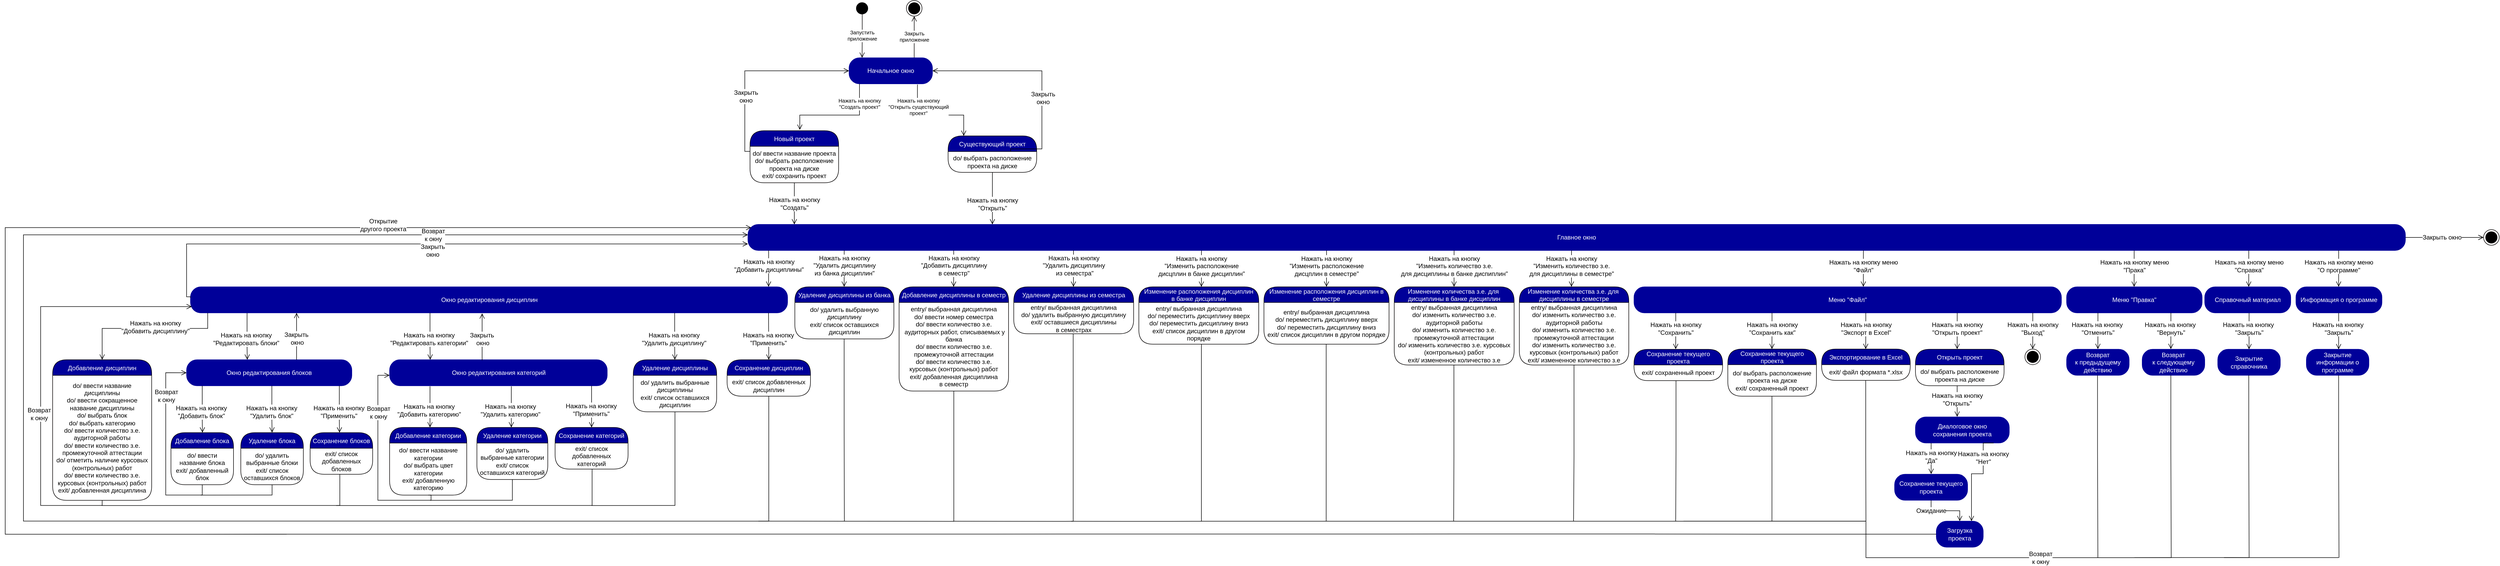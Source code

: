 <mxfile version="16.4.11" type="device"><diagram id="etlDYVYETBeBH645nl2H" name="Page-1"><mxGraphModel dx="2738" dy="660" grid="1" gridSize="10" guides="1" tooltips="1" connect="1" arrows="1" fold="1" page="1" pageScale="1" pageWidth="850" pageHeight="1100" math="0" shadow="0"><root><mxCell id="0"/><mxCell id="1" parent="0"/><mxCell id="867nS2tPv7f6M5Oq-kr3-5" value="" style="ellipse;html=1;shape=startState;fillColor=#000000;strokeColor=#000000;fontColor=#000099;" parent="1" vertex="1"><mxGeometry x="384" y="20" width="30" height="30" as="geometry"/></mxCell><mxCell id="867nS2tPv7f6M5Oq-kr3-6" value="Запустить &lt;br style=&quot;font-size: 10px;&quot;&gt;приложение" style="edgeStyle=orthogonalEdgeStyle;html=1;verticalAlign=bottom;endArrow=open;endSize=8;strokeColor=#030000;rounded=0;exitX=0.509;exitY=0.876;exitDx=0;exitDy=0;exitPerimeter=0;spacingBottom=-14;fontSize=10;" parent="1" source="867nS2tPv7f6M5Oq-kr3-5" edge="1"><mxGeometry relative="1" as="geometry"><mxPoint x="399" y="130" as="targetPoint"/><mxPoint x="369" y="90" as="sourcePoint"/></mxGeometry></mxCell><mxCell id="867nS2tPv7f6M5Oq-kr3-8" value="Закрыть&lt;br style=&quot;font-size: 10px;&quot;&gt;приложение" style="edgeStyle=orthogonalEdgeStyle;html=1;verticalAlign=bottom;endArrow=open;endSize=8;strokeColor=#030000;rounded=0;spacingBottom=-14;fontSize=10;entryX=0.5;entryY=1;entryDx=0;entryDy=0;exitX=0.781;exitY=0;exitDx=0;exitDy=0;exitPerimeter=0;" parent="1" source="867nS2tPv7f6M5Oq-kr3-10" target="867nS2tPv7f6M5Oq-kr3-9" edge="1"><mxGeometry relative="1" as="geometry"><mxPoint x="594" y="100" as="targetPoint"/><mxPoint x="524" y="110" as="sourcePoint"/><Array as="points"><mxPoint x="499" y="90"/><mxPoint x="499" y="90"/></Array></mxGeometry></mxCell><mxCell id="867nS2tPv7f6M5Oq-kr3-9" value="" style="ellipse;html=1;shape=endState;fillColor=#000000;strokeColor=#030000;" parent="1" vertex="1"><mxGeometry x="484" y="20" width="30" height="30" as="geometry"/></mxCell><mxCell id="867nS2tPv7f6M5Oq-kr3-10" value="Начальное окно" style="rounded=1;whiteSpace=wrap;html=1;arcSize=40;fontColor=#FFFFFF;fillColor=#000099;strokeColor=#000099;" parent="1" vertex="1"><mxGeometry x="374" y="130" width="160" height="50" as="geometry"/></mxCell><mxCell id="867nS2tPv7f6M5Oq-kr3-11" value="" style="edgeStyle=orthogonalEdgeStyle;html=1;verticalAlign=bottom;endArrow=open;endSize=8;strokeColor=#000000;rounded=0;entryX=0.562;entryY=-0.016;entryDx=0;entryDy=0;entryPerimeter=0;" parent="1" source="867nS2tPv7f6M5Oq-kr3-10" target="867nS2tPv7f6M5Oq-kr3-15" edge="1"><mxGeometry relative="1" as="geometry"><mxPoint x="344" y="270" as="targetPoint"/><Array as="points"><mxPoint x="394" y="240"/><mxPoint x="280" y="240"/></Array></mxGeometry></mxCell><mxCell id="867nS2tPv7f6M5Oq-kr3-12" value="Нажать на кнопку &lt;br style=&quot;font-size: 10px;&quot;&gt;&quot;Создать проект&quot;" style="edgeLabel;html=1;align=center;verticalAlign=middle;resizable=0;points=[];fontSize=10;spacingTop=-5;" parent="867nS2tPv7f6M5Oq-kr3-11" vertex="1" connectable="0"><mxGeometry x="-0.531" y="2" relative="1" as="geometry"><mxPoint x="-2" y="-7" as="offset"/></mxGeometry></mxCell><mxCell id="867nS2tPv7f6M5Oq-kr3-13" value="" style="edgeStyle=orthogonalEdgeStyle;html=1;verticalAlign=bottom;endArrow=open;endSize=8;strokeColor=#000000;rounded=0;exitX=0.82;exitY=1.028;exitDx=0;exitDy=0;exitPerimeter=0;" parent="1" source="867nS2tPv7f6M5Oq-kr3-10" target="qDviGn5YjymdtYlAbA-W-2" edge="1"><mxGeometry relative="1" as="geometry"><mxPoint x="544" y="280" as="targetPoint"/><mxPoint x="484" y="180" as="sourcePoint"/><Array as="points"><mxPoint x="505" y="240"/><mxPoint x="594" y="240"/></Array></mxGeometry></mxCell><mxCell id="867nS2tPv7f6M5Oq-kr3-14" value="Нажать на кнопку &lt;br style=&quot;font-size: 10px&quot;&gt;&quot;Открыть существующий&lt;br&gt;проект&quot;" style="edgeLabel;html=1;align=center;verticalAlign=middle;resizable=0;points=[];fontSize=10;spacingTop=-3;" parent="867nS2tPv7f6M5Oq-kr3-13" vertex="1" connectable="0"><mxGeometry x="-0.531" y="2" relative="1" as="geometry"><mxPoint as="offset"/></mxGeometry></mxCell><mxCell id="867nS2tPv7f6M5Oq-kr3-15" value="Новый проект" style="swimlane;fontStyle=0;align=center;verticalAlign=middle;childLayout=stackLayout;horizontal=1;startSize=30;horizontalStack=0;resizeParent=0;resizeLast=1;container=0;fontColor=#FFFFFF;collapsible=0;rounded=1;arcSize=30;strokeColor=#030000;fillColor=#000099;swimlaneFillColor=#FFFFFF;dropTarget=0;fontSize=12;" parent="1" vertex="1"><mxGeometry x="184" y="270" width="170" height="100" as="geometry"/></mxCell><mxCell id="867nS2tPv7f6M5Oq-kr3-16" value="do/ ввести название проекта&lt;br&gt;do/ выбрать расположение проекта на диске&lt;br&gt;exit/ сохранить проект" style="text;html=1;strokeColor=none;fillColor=none;align=center;verticalAlign=middle;spacingLeft=4;spacingRight=4;whiteSpace=wrap;overflow=hidden;rotatable=0;fontColor=#000000;fontSize=12;" parent="867nS2tPv7f6M5Oq-kr3-15" vertex="1"><mxGeometry y="30" width="170" height="70" as="geometry"/></mxCell><mxCell id="867nS2tPv7f6M5Oq-kr3-17" value="" style="edgeStyle=orthogonalEdgeStyle;html=1;verticalAlign=bottom;endArrow=open;endSize=8;strokeColor=#000000;rounded=0;fontSize=10;" parent="1" source="867nS2tPv7f6M5Oq-kr3-15" target="qDviGn5YjymdtYlAbA-W-9" edge="1"><mxGeometry relative="1" as="geometry"><mxPoint x="269" y="430" as="targetPoint"/><Array as="points"><mxPoint x="269" y="430"/><mxPoint x="269" y="430"/></Array></mxGeometry></mxCell><mxCell id="qDviGn5YjymdtYlAbA-W-10" value="Нажать на кнопку&lt;br&gt;&quot;Создать&quot;" style="edgeLabel;html=1;align=center;verticalAlign=middle;resizable=0;points=[];fontSize=12;" parent="867nS2tPv7f6M5Oq-kr3-17" vertex="1" connectable="0"><mxGeometry x="-0.252" y="2" relative="1" as="geometry"><mxPoint x="-2" y="10" as="offset"/></mxGeometry></mxCell><mxCell id="qDviGn5YjymdtYlAbA-W-2" value="Существующий проект" style="swimlane;fontStyle=0;align=center;verticalAlign=middle;childLayout=stackLayout;horizontal=1;startSize=30;horizontalStack=0;resizeParent=0;resizeLast=1;container=0;fontColor=#FFFFFF;collapsible=0;rounded=1;arcSize=30;strokeColor=#030000;fillColor=#000099;swimlaneFillColor=#FFFFFF;dropTarget=0;fontSize=12;" parent="1" vertex="1"><mxGeometry x="564" y="280" width="170" height="70" as="geometry"/></mxCell><mxCell id="qDviGn5YjymdtYlAbA-W-3" value="do/ выбрать расположение проекта на диске" style="text;html=1;strokeColor=none;fillColor=none;align=center;verticalAlign=middle;spacingLeft=4;spacingRight=4;whiteSpace=wrap;overflow=hidden;rotatable=0;fontColor=#000000;fontSize=12;" parent="qDviGn5YjymdtYlAbA-W-2" vertex="1"><mxGeometry y="30" width="170" height="40" as="geometry"/></mxCell><mxCell id="qDviGn5YjymdtYlAbA-W-4" value="" style="edgeStyle=orthogonalEdgeStyle;html=1;verticalAlign=bottom;endArrow=open;endSize=8;strokeColor=#000000;rounded=0;fontSize=10;exitX=0.002;exitY=0.14;exitDx=0;exitDy=0;exitPerimeter=0;entryX=0;entryY=0.5;entryDx=0;entryDy=0;" parent="1" source="867nS2tPv7f6M5Oq-kr3-16" target="867nS2tPv7f6M5Oq-kr3-10" edge="1"><mxGeometry relative="1" as="geometry"><mxPoint x="279" y="440" as="targetPoint"/><mxPoint x="279" y="360" as="sourcePoint"/></mxGeometry></mxCell><mxCell id="qDviGn5YjymdtYlAbA-W-5" value="Закрыть &lt;br&gt;окно" style="edgeLabel;html=1;align=center;verticalAlign=middle;resizable=0;points=[];fontSize=12;" parent="qDviGn5YjymdtYlAbA-W-4" vertex="1" connectable="0"><mxGeometry x="-0.363" y="-2" relative="1" as="geometry"><mxPoint as="offset"/></mxGeometry></mxCell><mxCell id="qDviGn5YjymdtYlAbA-W-6" value="" style="edgeStyle=orthogonalEdgeStyle;html=1;verticalAlign=bottom;endArrow=open;endSize=8;strokeColor=#000000;rounded=0;fontSize=10;exitX=1;exitY=0;exitDx=0;exitDy=0;entryX=1;entryY=0.5;entryDx=0;entryDy=0;" parent="1" source="qDviGn5YjymdtYlAbA-W-3" target="867nS2tPv7f6M5Oq-kr3-10" edge="1"><mxGeometry relative="1" as="geometry"><mxPoint x="384" y="165" as="targetPoint"/><mxPoint x="194.34" y="317" as="sourcePoint"/><Array as="points"><mxPoint x="684" y="305"/><mxPoint x="744" y="305"/><mxPoint x="744" y="155"/></Array></mxGeometry></mxCell><mxCell id="qDviGn5YjymdtYlAbA-W-7" value="Закрыть &lt;br&gt;окно" style="edgeLabel;html=1;align=center;verticalAlign=middle;resizable=0;points=[];fontSize=12;" parent="qDviGn5YjymdtYlAbA-W-6" vertex="1" connectable="0"><mxGeometry x="-0.363" y="-2" relative="1" as="geometry"><mxPoint y="-62" as="offset"/></mxGeometry></mxCell><mxCell id="qDviGn5YjymdtYlAbA-W-9" value="Главное окно" style="rounded=1;whiteSpace=wrap;html=1;arcSize=40;fontColor=#FFFFFF;fillColor=#000099;strokeColor=#000099;" parent="1" vertex="1"><mxGeometry x="180" y="450" width="3180" height="50" as="geometry"/></mxCell><mxCell id="qDviGn5YjymdtYlAbA-W-11" value="" style="edgeStyle=orthogonalEdgeStyle;html=1;verticalAlign=bottom;endArrow=open;endSize=8;strokeColor=#000000;rounded=0;fontSize=10;exitX=0.5;exitY=1;exitDx=0;exitDy=0;" parent="1" source="qDviGn5YjymdtYlAbA-W-3" edge="1"><mxGeometry relative="1" as="geometry"><mxPoint x="649" y="450" as="targetPoint"/><mxPoint x="279" y="380" as="sourcePoint"/><Array as="points"><mxPoint x="649" y="450"/></Array></mxGeometry></mxCell><mxCell id="qDviGn5YjymdtYlAbA-W-12" value="Нажать на кнопку&lt;br&gt;&quot;Открыть&quot;" style="edgeLabel;html=1;align=center;verticalAlign=middle;resizable=0;points=[];fontSize=12;" parent="qDviGn5YjymdtYlAbA-W-11" vertex="1" connectable="0"><mxGeometry x="-0.252" y="2" relative="1" as="geometry"><mxPoint x="-2" y="23" as="offset"/></mxGeometry></mxCell><mxCell id="qDviGn5YjymdtYlAbA-W-13" value="" style="edgeStyle=orthogonalEdgeStyle;html=1;verticalAlign=bottom;endArrow=open;endSize=8;strokeColor=#000000;rounded=0;fontSize=10;exitX=0.097;exitY=1.006;exitDx=0;exitDy=0;exitPerimeter=0;entryX=0.154;entryY=0;entryDx=0;entryDy=0;entryPerimeter=0;" parent="1" edge="1"><mxGeometry relative="1" as="geometry"><mxPoint x="219.583" y="569.7" as="targetPoint"/><mxPoint x="219.69" y="500.0" as="sourcePoint"/><Array as="points"><mxPoint x="219.52" y="509.7"/></Array></mxGeometry></mxCell><mxCell id="qDviGn5YjymdtYlAbA-W-14" value="Нажать на кнопку&lt;br&gt;&quot;Добавить дисциплины&quot;" style="edgeLabel;html=1;align=center;verticalAlign=middle;resizable=0;points=[];fontSize=12;" parent="qDviGn5YjymdtYlAbA-W-13" vertex="1" connectable="0"><mxGeometry x="-0.252" y="2" relative="1" as="geometry"><mxPoint x="-2" y="3" as="offset"/></mxGeometry></mxCell><mxCell id="qDviGn5YjymdtYlAbA-W-16" value="Добавление дисциплин" style="swimlane;fontStyle=0;align=center;verticalAlign=middle;childLayout=stackLayout;horizontal=1;startSize=30;horizontalStack=0;resizeParent=0;resizeLast=1;container=0;fontColor=#FFFFFF;collapsible=0;rounded=1;arcSize=30;strokeColor=#030000;fillColor=#000099;swimlaneFillColor=#FFFFFF;dropTarget=0;fontSize=12;" parent="1" vertex="1"><mxGeometry x="-1154" y="709.82" width="190" height="270" as="geometry"/></mxCell><mxCell id="qDviGn5YjymdtYlAbA-W-17" value="do/ ввести название дисциплины&lt;br&gt;do/ ввести сокращенное название дисциплины&lt;br&gt;do/ выбрать блок&lt;br&gt;do/ выбрать категорию&lt;br&gt;do/ ввести количество з.е. аудиторной работы&lt;br&gt;do/ ввести количество з.е. промежуточной аттестации&lt;br&gt;do/ отметить наличие курсовых (контрольных) работ&lt;br&gt;do/ ввести количество з.е. курсовых (контрольных) работ&lt;br&gt;exit/ добавленная дисциплина" style="text;html=1;strokeColor=none;fillColor=none;align=center;verticalAlign=middle;spacingLeft=4;spacingRight=4;whiteSpace=wrap;overflow=hidden;rotatable=0;fontColor=#000000;fontSize=12;" parent="qDviGn5YjymdtYlAbA-W-16" vertex="1"><mxGeometry y="30" width="190" height="240" as="geometry"/></mxCell><mxCell id="qDviGn5YjymdtYlAbA-W-19" value="" style="edgeStyle=orthogonalEdgeStyle;html=1;verticalAlign=bottom;endArrow=open;endSize=8;strokeColor=#000000;rounded=0;fontSize=10;exitX=0.477;exitY=1.04;exitDx=0;exitDy=0;exitPerimeter=0;" parent="1" edge="1"><mxGeometry relative="1" as="geometry"><mxPoint x="-780.58" y="709.82" as="targetPoint"/><mxPoint x="-780.985" y="619.82" as="sourcePoint"/><Array as="points"><mxPoint x="-780.58" y="683.82"/></Array></mxGeometry></mxCell><mxCell id="qDviGn5YjymdtYlAbA-W-20" value="Нажать на кнопку&lt;br&gt;&quot;Редактировать блоки&quot;" style="edgeLabel;html=1;align=center;verticalAlign=middle;resizable=0;points=[];fontSize=12;" parent="qDviGn5YjymdtYlAbA-W-19" vertex="1" connectable="0"><mxGeometry x="-0.252" y="2" relative="1" as="geometry"><mxPoint x="-4" y="16" as="offset"/></mxGeometry></mxCell><mxCell id="qDviGn5YjymdtYlAbA-W-21" value="Окно редактирования дисциплин" style="rounded=1;whiteSpace=wrap;html=1;arcSize=40;fontColor=#FFFFFF;fillColor=#000099;strokeColor=#000099;" parent="1" vertex="1"><mxGeometry x="-889.5" y="569.82" width="1145.5" height="50" as="geometry"/></mxCell><mxCell id="qDviGn5YjymdtYlAbA-W-22" value="" style="edgeStyle=orthogonalEdgeStyle;html=1;verticalAlign=bottom;endArrow=open;endSize=8;strokeColor=#000000;rounded=0;fontSize=10;exitX=0.128;exitY=1.006;exitDx=0;exitDy=0;exitPerimeter=0;entryX=0.5;entryY=0;entryDx=0;entryDy=0;" parent="1" target="qDviGn5YjymdtYlAbA-W-16" edge="1"><mxGeometry relative="1" as="geometry"><mxPoint x="-1059" y="689.82" as="targetPoint"/><mxPoint x="-856.48" y="619.82" as="sourcePoint"/><Array as="points"><mxPoint x="-857" y="649.82"/><mxPoint x="-1059" y="649.82"/></Array></mxGeometry></mxCell><mxCell id="qDviGn5YjymdtYlAbA-W-23" value="Нажать на кнопку&lt;br&gt;&quot;Добавить дисциплину&quot;" style="edgeLabel;html=1;align=center;verticalAlign=middle;resizable=0;points=[];fontSize=12;" parent="qDviGn5YjymdtYlAbA-W-22" vertex="1" connectable="0"><mxGeometry x="-0.252" y="2" relative="1" as="geometry"><mxPoint x="-21" y="-5" as="offset"/></mxGeometry></mxCell><mxCell id="qDviGn5YjymdtYlAbA-W-24" value="" style="edgeStyle=orthogonalEdgeStyle;html=1;verticalAlign=bottom;endArrow=open;endSize=8;strokeColor=#000000;rounded=0;fontSize=10;exitX=0.5;exitY=1;exitDx=0;exitDy=0;" parent="1" source="qDviGn5YjymdtYlAbA-W-17" edge="1"><mxGeometry relative="1" as="geometry"><mxPoint x="-887" y="607.82" as="targetPoint"/><mxPoint x="-1038.53" y="939.82" as="sourcePoint"/><Array as="points"><mxPoint x="-1059" y="989.82"/><mxPoint x="-1177" y="989.82"/><mxPoint x="-1177" y="607.82"/></Array></mxGeometry></mxCell><mxCell id="qDviGn5YjymdtYlAbA-W-25" value="Возврат &lt;br&gt;к окну" style="edgeLabel;html=1;align=center;verticalAlign=middle;resizable=0;points=[];fontSize=12;" parent="qDviGn5YjymdtYlAbA-W-24" vertex="1" connectable="0"><mxGeometry x="-0.252" y="2" relative="1" as="geometry"><mxPoint x="-1" y="-5" as="offset"/></mxGeometry></mxCell><mxCell id="qDviGn5YjymdtYlAbA-W-26" value="Добавление блока" style="swimlane;fontStyle=0;align=center;verticalAlign=middle;childLayout=stackLayout;horizontal=1;startSize=30;horizontalStack=0;resizeParent=0;resizeLast=1;container=0;fontColor=#FFFFFF;collapsible=0;rounded=1;arcSize=30;strokeColor=#030000;fillColor=#000099;swimlaneFillColor=#FFFFFF;dropTarget=0;fontSize=12;" parent="1" vertex="1"><mxGeometry x="-927" y="849.82" width="120" height="100" as="geometry"/></mxCell><mxCell id="qDviGn5YjymdtYlAbA-W-27" value="do/ ввести название блока&lt;br&gt;exit/ добавленный блок" style="text;html=1;strokeColor=none;fillColor=none;align=center;verticalAlign=middle;spacingLeft=4;spacingRight=4;whiteSpace=wrap;overflow=hidden;rotatable=0;fontColor=#000000;fontSize=12;" parent="qDviGn5YjymdtYlAbA-W-26" vertex="1"><mxGeometry y="30" width="120" height="70" as="geometry"/></mxCell><mxCell id="qDviGn5YjymdtYlAbA-W-28" value="Окно редактирования блоков" style="rounded=1;whiteSpace=wrap;html=1;arcSize=40;fontColor=#FFFFFF;fillColor=#000099;strokeColor=#000099;" parent="1" vertex="1"><mxGeometry x="-897" y="709.82" width="317" height="50" as="geometry"/></mxCell><mxCell id="qDviGn5YjymdtYlAbA-W-29" value="" style="edgeStyle=orthogonalEdgeStyle;html=1;verticalAlign=bottom;endArrow=open;endSize=8;strokeColor=#000000;rounded=0;fontSize=10;exitX=0.477;exitY=1.04;exitDx=0;exitDy=0;exitPerimeter=0;" parent="1" edge="1"><mxGeometry relative="1" as="geometry"><mxPoint x="-866.58" y="849.82" as="targetPoint"/><mxPoint x="-866.985" y="759.82" as="sourcePoint"/><Array as="points"><mxPoint x="-866.58" y="823.82"/></Array></mxGeometry></mxCell><mxCell id="qDviGn5YjymdtYlAbA-W-30" value="Нажать на кнопку&lt;br&gt;&quot;Добавить блок&quot;" style="edgeLabel;html=1;align=center;verticalAlign=middle;resizable=0;points=[];fontSize=12;" parent="qDviGn5YjymdtYlAbA-W-29" vertex="1" connectable="0"><mxGeometry x="-0.252" y="2" relative="1" as="geometry"><mxPoint x="-4" y="16" as="offset"/></mxGeometry></mxCell><mxCell id="qDviGn5YjymdtYlAbA-W-31" value="" style="edgeStyle=orthogonalEdgeStyle;html=1;verticalAlign=bottom;endArrow=open;endSize=8;strokeColor=#000000;rounded=0;fontSize=10;exitX=0.477;exitY=1.04;exitDx=0;exitDy=0;exitPerimeter=0;" parent="1" edge="1"><mxGeometry relative="1" as="geometry"><mxPoint x="-733.0" y="849.82" as="targetPoint"/><mxPoint x="-733.405" y="759.82" as="sourcePoint"/><Array as="points"><mxPoint x="-733" y="823.82"/></Array></mxGeometry></mxCell><mxCell id="qDviGn5YjymdtYlAbA-W-32" value="Нажать на кнопку&lt;br&gt;&quot;Удалить блок&quot;" style="edgeLabel;html=1;align=center;verticalAlign=middle;resizable=0;points=[];fontSize=12;" parent="qDviGn5YjymdtYlAbA-W-31" vertex="1" connectable="0"><mxGeometry x="-0.252" y="2" relative="1" as="geometry"><mxPoint x="-3" y="16" as="offset"/></mxGeometry></mxCell><mxCell id="qDviGn5YjymdtYlAbA-W-33" value="" style="edgeStyle=orthogonalEdgeStyle;html=1;verticalAlign=bottom;endArrow=open;endSize=8;strokeColor=#000000;rounded=0;fontSize=10;exitX=0.5;exitY=1;exitDx=0;exitDy=0;entryX=0;entryY=0.5;entryDx=0;entryDy=0;" parent="1" source="qDviGn5YjymdtYlAbA-W-27" target="qDviGn5YjymdtYlAbA-W-28" edge="1"><mxGeometry relative="1" as="geometry"><mxPoint x="-707.03" y="859.82" as="targetPoint"/><mxPoint x="-862.03" y="1189.82" as="sourcePoint"/><Array as="points"><mxPoint x="-867" y="969.82"/><mxPoint x="-937" y="969.82"/><mxPoint x="-937" y="734.82"/></Array></mxGeometry></mxCell><mxCell id="qDviGn5YjymdtYlAbA-W-34" value="Возврат &lt;br&gt;к окну" style="edgeLabel;html=1;align=center;verticalAlign=middle;resizable=0;points=[];fontSize=12;" parent="qDviGn5YjymdtYlAbA-W-33" vertex="1" connectable="0"><mxGeometry x="-0.252" y="2" relative="1" as="geometry"><mxPoint x="3" y="-145" as="offset"/></mxGeometry></mxCell><mxCell id="qDviGn5YjymdtYlAbA-W-35" value="" style="edgeStyle=orthogonalEdgeStyle;html=1;verticalAlign=bottom;endArrow=open;endSize=8;strokeColor=#000000;rounded=0;fontSize=10;exitX=0;exitY=0.42;exitDx=0;exitDy=0;exitPerimeter=0;entryX=0;entryY=0.75;entryDx=0;entryDy=0;" parent="1" source="qDviGn5YjymdtYlAbA-W-21" target="qDviGn5YjymdtYlAbA-W-9" edge="1"><mxGeometry relative="1" as="geometry"><mxPoint x="107.22" y="487.05" as="targetPoint"/><mxPoint x="-895.767" y="589.35" as="sourcePoint"/><Array as="points"><mxPoint x="-889" y="589"/><mxPoint x="-897" y="589"/><mxPoint x="-897" y="488"/></Array></mxGeometry></mxCell><mxCell id="qDviGn5YjymdtYlAbA-W-36" value="Закрыть &lt;br&gt;окно" style="edgeLabel;html=1;align=center;verticalAlign=middle;resizable=0;points=[];fontSize=12;" parent="qDviGn5YjymdtYlAbA-W-35" vertex="1" connectable="0"><mxGeometry x="-0.363" y="-2" relative="1" as="geometry"><mxPoint x="204" y="10" as="offset"/></mxGeometry></mxCell><mxCell id="qDviGn5YjymdtYlAbA-W-37" value="Окно редактирования категорий" style="rounded=1;whiteSpace=wrap;html=1;arcSize=40;fontColor=#FFFFFF;fillColor=#000099;strokeColor=#000099;" parent="1" vertex="1"><mxGeometry x="-507.5" y="709.82" width="417.5" height="50" as="geometry"/></mxCell><mxCell id="qDviGn5YjymdtYlAbA-W-38" value="" style="edgeStyle=orthogonalEdgeStyle;html=1;verticalAlign=bottom;endArrow=open;endSize=8;strokeColor=#000000;rounded=0;fontSize=10;exitX=0.477;exitY=1.04;exitDx=0;exitDy=0;exitPerimeter=0;" parent="1" edge="1"><mxGeometry relative="1" as="geometry"><mxPoint x="-429.59" y="709.82" as="targetPoint"/><mxPoint x="-429.995" y="619.82" as="sourcePoint"/><Array as="points"><mxPoint x="-429.59" y="683.82"/></Array></mxGeometry></mxCell><mxCell id="qDviGn5YjymdtYlAbA-W-39" value="Нажать на кнопку&lt;br&gt;&quot;Редактировать категории&quot;" style="edgeLabel;html=1;align=center;verticalAlign=middle;resizable=0;points=[];fontSize=12;" parent="qDviGn5YjymdtYlAbA-W-38" vertex="1" connectable="0"><mxGeometry x="-0.252" y="2" relative="1" as="geometry"><mxPoint x="-4" y="16" as="offset"/></mxGeometry></mxCell><mxCell id="qDviGn5YjymdtYlAbA-W-41" value="Удаление блока" style="swimlane;fontStyle=0;align=center;verticalAlign=middle;childLayout=stackLayout;horizontal=1;startSize=30;horizontalStack=0;resizeParent=0;resizeLast=1;container=0;fontColor=#FFFFFF;collapsible=0;rounded=1;arcSize=30;strokeColor=#030000;fillColor=#000099;swimlaneFillColor=#FFFFFF;dropTarget=0;fontSize=12;" parent="1" vertex="1"><mxGeometry x="-793" y="849.82" width="120" height="100" as="geometry"/></mxCell><mxCell id="qDviGn5YjymdtYlAbA-W-42" value="do/ удалить выбранные блоки&lt;br&gt;exit/ список оставшихся блоков" style="text;html=1;strokeColor=none;fillColor=none;align=center;verticalAlign=middle;spacingLeft=4;spacingRight=4;whiteSpace=wrap;overflow=hidden;rotatable=0;fontColor=#000000;fontSize=12;" parent="qDviGn5YjymdtYlAbA-W-41" vertex="1"><mxGeometry y="30" width="120" height="70" as="geometry"/></mxCell><mxCell id="qDviGn5YjymdtYlAbA-W-43" value="" style="edgeStyle=orthogonalEdgeStyle;html=1;verticalAlign=bottom;endArrow=open;endSize=8;strokeColor=#000000;rounded=0;fontSize=10;" parent="1" edge="1"><mxGeometry relative="1" as="geometry"><mxPoint x="-686" y="619.82" as="targetPoint"/><mxPoint x="-686" y="709.82" as="sourcePoint"/><Array as="points"><mxPoint x="-686" y="709.82"/></Array></mxGeometry></mxCell><mxCell id="qDviGn5YjymdtYlAbA-W-44" value="Закрыть&amp;nbsp;&lt;br&gt;окно" style="edgeLabel;html=1;align=center;verticalAlign=middle;resizable=0;points=[];fontSize=12;" parent="qDviGn5YjymdtYlAbA-W-43" vertex="1" connectable="0"><mxGeometry x="-0.252" y="2" relative="1" as="geometry"><mxPoint x="3" y="-8" as="offset"/></mxGeometry></mxCell><mxCell id="qDviGn5YjymdtYlAbA-W-50" value="" style="edgeStyle=orthogonalEdgeStyle;html=1;verticalAlign=bottom;endArrow=none;endSize=8;strokeColor=#000000;rounded=0;fontSize=10;exitX=0.5;exitY=1;exitDx=0;exitDy=0;endFill=0;" parent="1" source="qDviGn5YjymdtYlAbA-W-42" edge="1"><mxGeometry relative="1" as="geometry"><mxPoint x="-870" y="969.82" as="targetPoint"/><mxPoint x="-857" y="959.82" as="sourcePoint"/><Array as="points"><mxPoint x="-733" y="969.82"/></Array></mxGeometry></mxCell><mxCell id="qDviGn5YjymdtYlAbA-W-52" value="" style="edgeStyle=orthogonalEdgeStyle;html=1;verticalAlign=bottom;endArrow=open;endSize=8;strokeColor=#000000;rounded=0;fontSize=10;exitX=0.477;exitY=1.04;exitDx=0;exitDy=0;exitPerimeter=0;" parent="1" edge="1"><mxGeometry relative="1" as="geometry"><mxPoint x="-603.6" y="849.82" as="targetPoint"/><mxPoint x="-604.005" y="759.82" as="sourcePoint"/><Array as="points"><mxPoint x="-603.6" y="823.82"/></Array></mxGeometry></mxCell><mxCell id="qDviGn5YjymdtYlAbA-W-53" value="Нажать на кнопку&lt;br&gt;&quot;Применить&quot;" style="edgeLabel;html=1;align=center;verticalAlign=middle;resizable=0;points=[];fontSize=12;" parent="qDviGn5YjymdtYlAbA-W-52" vertex="1" connectable="0"><mxGeometry x="-0.252" y="2" relative="1" as="geometry"><mxPoint x="-3" y="16" as="offset"/></mxGeometry></mxCell><mxCell id="qDviGn5YjymdtYlAbA-W-54" value="Сохранение блоков" style="swimlane;fontStyle=0;align=center;verticalAlign=middle;childLayout=stackLayout;horizontal=1;startSize=30;horizontalStack=0;resizeParent=0;resizeLast=1;container=0;fontColor=#FFFFFF;collapsible=0;rounded=1;arcSize=30;strokeColor=#030000;fillColor=#000099;swimlaneFillColor=#FFFFFF;dropTarget=0;fontSize=12;" parent="1" vertex="1"><mxGeometry x="-660" y="849.82" width="120" height="80" as="geometry"/></mxCell><mxCell id="qDviGn5YjymdtYlAbA-W-55" value="exit/ список добавленных блоков" style="text;html=1;strokeColor=none;fillColor=none;align=center;verticalAlign=middle;spacingLeft=4;spacingRight=4;whiteSpace=wrap;overflow=hidden;rotatable=0;fontColor=#000000;fontSize=12;" parent="qDviGn5YjymdtYlAbA-W-54" vertex="1"><mxGeometry y="30" width="120" height="50" as="geometry"/></mxCell><mxCell id="qDviGn5YjymdtYlAbA-W-56" value="exit/ список добавленных блоков" style="text;html=1;strokeColor=none;fillColor=none;align=center;verticalAlign=middle;spacingLeft=4;spacingRight=4;whiteSpace=wrap;overflow=hidden;rotatable=0;fontColor=#000000;fontSize=12;" parent="qDviGn5YjymdtYlAbA-W-54" vertex="1"><mxGeometry y="80" width="120" as="geometry"/></mxCell><mxCell id="qDviGn5YjymdtYlAbA-W-57" value="" style="edgeStyle=orthogonalEdgeStyle;html=1;verticalAlign=bottom;endArrow=none;endSize=8;strokeColor=#000000;rounded=0;fontSize=10;exitX=0.5;exitY=1;exitDx=0;exitDy=0;endFill=0;" parent="1" edge="1"><mxGeometry relative="1" as="geometry"><mxPoint x="-1060" y="989.82" as="targetPoint"/><mxPoint x="-603" y="929.82" as="sourcePoint"/><Array as="points"><mxPoint x="-603" y="989.82"/><mxPoint x="-740" y="989.82"/></Array></mxGeometry></mxCell><mxCell id="qDviGn5YjymdtYlAbA-W-58" value="" style="edgeStyle=orthogonalEdgeStyle;html=1;verticalAlign=bottom;endArrow=open;endSize=8;strokeColor=#000000;rounded=0;fontSize=10;" parent="1" edge="1"><mxGeometry relative="1" as="geometry"><mxPoint x="-330.0" y="620.82" as="targetPoint"/><mxPoint x="-330.0" y="710.82" as="sourcePoint"/><Array as="points"><mxPoint x="-330.0" y="710.82"/></Array></mxGeometry></mxCell><mxCell id="qDviGn5YjymdtYlAbA-W-59" value="Закрыть&amp;nbsp;&lt;br&gt;окно" style="edgeLabel;html=1;align=center;verticalAlign=middle;resizable=0;points=[];fontSize=12;" parent="qDviGn5YjymdtYlAbA-W-58" vertex="1" connectable="0"><mxGeometry x="-0.252" y="2" relative="1" as="geometry"><mxPoint x="3" y="-8" as="offset"/></mxGeometry></mxCell><mxCell id="qDviGn5YjymdtYlAbA-W-60" value="" style="edgeStyle=orthogonalEdgeStyle;html=1;verticalAlign=bottom;endArrow=open;endSize=8;strokeColor=#000000;rounded=0;fontSize=10;" parent="1" edge="1"><mxGeometry relative="1" as="geometry"><mxPoint x="-430.0" y="839.82" as="targetPoint"/><mxPoint x="-430.0" y="760.82" as="sourcePoint"/><Array as="points"><mxPoint x="-430.0" y="760.82"/></Array></mxGeometry></mxCell><mxCell id="qDviGn5YjymdtYlAbA-W-61" value="Нажать на кнопку&lt;br&gt;&quot;Добавить категорию&quot;" style="edgeLabel;html=1;align=center;verticalAlign=middle;resizable=0;points=[];fontSize=12;" parent="qDviGn5YjymdtYlAbA-W-60" vertex="1" connectable="0"><mxGeometry x="-0.252" y="2" relative="1" as="geometry"><mxPoint x="-4" y="16" as="offset"/></mxGeometry></mxCell><mxCell id="qDviGn5YjymdtYlAbA-W-62" value="Добавление категории" style="swimlane;fontStyle=0;align=center;verticalAlign=middle;childLayout=stackLayout;horizontal=1;startSize=30;horizontalStack=0;resizeParent=0;resizeLast=1;container=0;fontColor=#FFFFFF;collapsible=0;rounded=1;arcSize=30;strokeColor=#030000;fillColor=#000099;swimlaneFillColor=#FFFFFF;dropTarget=0;fontSize=12;" parent="1" vertex="1"><mxGeometry x="-507.5" y="839.82" width="148" height="130" as="geometry"/></mxCell><mxCell id="qDviGn5YjymdtYlAbA-W-63" value="do/ ввести название категории&lt;br&gt;do/ выбрать цвет категории&lt;br&gt;exit/ добавленную категорию" style="text;html=1;strokeColor=none;fillColor=none;align=center;verticalAlign=middle;spacingLeft=4;spacingRight=4;whiteSpace=wrap;overflow=hidden;rotatable=0;fontColor=#000000;fontSize=12;" parent="qDviGn5YjymdtYlAbA-W-62" vertex="1"><mxGeometry y="30" width="148" height="100" as="geometry"/></mxCell><mxCell id="qDviGn5YjymdtYlAbA-W-64" value="" style="edgeStyle=orthogonalEdgeStyle;html=1;verticalAlign=bottom;endArrow=open;endSize=8;strokeColor=#000000;rounded=0;fontSize=10;exitX=0.5;exitY=1;exitDx=0;exitDy=0;" parent="1" source="qDviGn5YjymdtYlAbA-W-63" target="qDviGn5YjymdtYlAbA-W-37" edge="1"><mxGeometry relative="1" as="geometry"><mxPoint x="-510" y="739.82" as="targetPoint"/><mxPoint x="-480" y="954.82" as="sourcePoint"/><Array as="points"><mxPoint x="-428.0" y="979.82"/><mxPoint x="-530" y="979.82"/><mxPoint x="-530" y="739.82"/></Array></mxGeometry></mxCell><mxCell id="qDviGn5YjymdtYlAbA-W-65" value="Возврат &lt;br&gt;к окну" style="edgeLabel;html=1;align=center;verticalAlign=middle;resizable=0;points=[];fontSize=12;" parent="qDviGn5YjymdtYlAbA-W-64" vertex="1" connectable="0"><mxGeometry x="-0.252" y="2" relative="1" as="geometry"><mxPoint x="3" y="-145" as="offset"/></mxGeometry></mxCell><mxCell id="qDviGn5YjymdtYlAbA-W-66" value="" style="edgeStyle=orthogonalEdgeStyle;html=1;verticalAlign=bottom;endArrow=open;endSize=8;strokeColor=#000000;rounded=0;fontSize=10;" parent="1" edge="1"><mxGeometry relative="1" as="geometry"><mxPoint x="-274.0" y="839.82" as="targetPoint"/><mxPoint x="-274.0" y="760.82" as="sourcePoint"/><Array as="points"><mxPoint x="-274.0" y="760.82"/></Array></mxGeometry></mxCell><mxCell id="qDviGn5YjymdtYlAbA-W-67" value="Нажать на кнопку&lt;br&gt;&quot;Удалить категорию&quot;" style="edgeLabel;html=1;align=center;verticalAlign=middle;resizable=0;points=[];fontSize=12;" parent="qDviGn5YjymdtYlAbA-W-66" vertex="1" connectable="0"><mxGeometry x="-0.252" y="2" relative="1" as="geometry"><mxPoint x="-4" y="16" as="offset"/></mxGeometry></mxCell><mxCell id="qDviGn5YjymdtYlAbA-W-71" value="Удаление категории" style="swimlane;fontStyle=0;align=center;verticalAlign=middle;childLayout=stackLayout;horizontal=1;startSize=30;horizontalStack=0;resizeParent=0;resizeLast=1;container=0;fontColor=#FFFFFF;collapsible=0;rounded=1;arcSize=30;strokeColor=#030000;fillColor=#000099;swimlaneFillColor=#FFFFFF;dropTarget=0;fontSize=12;" parent="1" vertex="1"><mxGeometry x="-340.0" y="839.82" width="136" height="100" as="geometry"/></mxCell><mxCell id="qDviGn5YjymdtYlAbA-W-72" value="do/ удалить выбранные категории&lt;br&gt;exit/ список оставшихся категорий" style="text;html=1;strokeColor=none;fillColor=none;align=center;verticalAlign=middle;spacingLeft=4;spacingRight=4;whiteSpace=wrap;overflow=hidden;rotatable=0;fontColor=#000000;fontSize=12;" parent="qDviGn5YjymdtYlAbA-W-71" vertex="1"><mxGeometry y="30" width="136" height="70" as="geometry"/></mxCell><mxCell id="qDviGn5YjymdtYlAbA-W-73" value="" style="edgeStyle=orthogonalEdgeStyle;html=1;verticalAlign=bottom;endArrow=none;endSize=8;strokeColor=#000000;rounded=0;fontSize=10;endFill=0;exitX=0.5;exitY=1;exitDx=0;exitDy=0;" parent="1" source="qDviGn5YjymdtYlAbA-W-72" edge="1"><mxGeometry relative="1" as="geometry"><mxPoint x="-430.0" y="979.82" as="targetPoint"/><mxPoint x="-270.0" y="959.82" as="sourcePoint"/><Array as="points"><mxPoint x="-272.0" y="979.82"/></Array></mxGeometry></mxCell><mxCell id="qDviGn5YjymdtYlAbA-W-75" value="Сохранение категорий" style="swimlane;fontStyle=0;align=center;verticalAlign=middle;childLayout=stackLayout;horizontal=1;startSize=30;horizontalStack=0;resizeParent=0;resizeLast=1;container=0;fontColor=#FFFFFF;collapsible=0;rounded=1;arcSize=30;strokeColor=#030000;fillColor=#000099;swimlaneFillColor=#FFFFFF;dropTarget=0;fontSize=12;" parent="1" vertex="1"><mxGeometry x="-190.0" y="839.82" width="140" height="80" as="geometry"/></mxCell><mxCell id="qDviGn5YjymdtYlAbA-W-76" value="exit/ список добавленных категорий" style="text;html=1;strokeColor=none;fillColor=none;align=center;verticalAlign=middle;spacingLeft=4;spacingRight=4;whiteSpace=wrap;overflow=hidden;rotatable=0;fontColor=#000000;fontSize=12;" parent="qDviGn5YjymdtYlAbA-W-75" vertex="1"><mxGeometry y="30" width="140" height="50" as="geometry"/></mxCell><mxCell id="qDviGn5YjymdtYlAbA-W-77" value="exit/ список добавленных блоков" style="text;html=1;strokeColor=none;fillColor=none;align=center;verticalAlign=middle;spacingLeft=4;spacingRight=4;whiteSpace=wrap;overflow=hidden;rotatable=0;fontColor=#000000;fontSize=12;" parent="qDviGn5YjymdtYlAbA-W-75" vertex="1"><mxGeometry y="80" width="140" as="geometry"/></mxCell><mxCell id="qDviGn5YjymdtYlAbA-W-78" value="" style="edgeStyle=orthogonalEdgeStyle;html=1;verticalAlign=bottom;endArrow=open;endSize=8;strokeColor=#000000;rounded=0;fontSize=10;entryX=0.5;entryY=0;entryDx=0;entryDy=0;" parent="1" target="qDviGn5YjymdtYlAbA-W-75" edge="1"><mxGeometry relative="1" as="geometry"><mxPoint x="-131.6" y="851.82" as="targetPoint"/><mxPoint x="-120.0" y="759.82" as="sourcePoint"/><Array as="points"><mxPoint x="-120.0" y="759.82"/></Array></mxGeometry></mxCell><mxCell id="qDviGn5YjymdtYlAbA-W-79" value="Нажать на кнопку&lt;br&gt;&quot;Применить&quot;" style="edgeLabel;html=1;align=center;verticalAlign=middle;resizable=0;points=[];fontSize=12;" parent="qDviGn5YjymdtYlAbA-W-78" vertex="1" connectable="0"><mxGeometry x="-0.252" y="2" relative="1" as="geometry"><mxPoint x="-3" y="16" as="offset"/></mxGeometry></mxCell><mxCell id="qDviGn5YjymdtYlAbA-W-80" value="" style="edgeStyle=orthogonalEdgeStyle;html=1;verticalAlign=bottom;endArrow=none;endSize=8;strokeColor=#000000;rounded=0;fontSize=10;exitX=0.5;exitY=1;exitDx=0;exitDy=0;endFill=0;" parent="1" edge="1"><mxGeometry relative="1" as="geometry"><mxPoint x="-610" y="989.82" as="targetPoint"/><mxPoint x="-119.0" y="919.82" as="sourcePoint"/><Array as="points"><mxPoint x="-119.0" y="989.82"/></Array></mxGeometry></mxCell><mxCell id="qDviGn5YjymdtYlAbA-W-81" value="" style="edgeStyle=orthogonalEdgeStyle;html=1;verticalAlign=bottom;endArrow=open;endSize=8;strokeColor=#000000;rounded=0;fontSize=10;exitX=0.477;exitY=1.04;exitDx=0;exitDy=0;exitPerimeter=0;" parent="1" edge="1"><mxGeometry relative="1" as="geometry"><mxPoint x="39.82" y="709.82" as="targetPoint"/><mxPoint x="39.415" y="619.82" as="sourcePoint"/><Array as="points"><mxPoint x="39.82" y="683.82"/></Array></mxGeometry></mxCell><mxCell id="qDviGn5YjymdtYlAbA-W-82" value="Нажать на кнопку&lt;br&gt;&quot;Удалить дисциплину&quot;" style="edgeLabel;html=1;align=center;verticalAlign=middle;resizable=0;points=[];fontSize=12;" parent="qDviGn5YjymdtYlAbA-W-81" vertex="1" connectable="0"><mxGeometry x="-0.252" y="2" relative="1" as="geometry"><mxPoint x="-4" y="16" as="offset"/></mxGeometry></mxCell><mxCell id="qDviGn5YjymdtYlAbA-W-85" value="Удаление дисциплины" style="swimlane;fontStyle=0;align=center;verticalAlign=middle;childLayout=stackLayout;horizontal=1;startSize=30;horizontalStack=0;resizeParent=0;resizeLast=1;container=0;fontColor=#FFFFFF;collapsible=0;rounded=1;arcSize=30;strokeColor=#030000;fillColor=#000099;swimlaneFillColor=#FFFFFF;dropTarget=0;fontSize=12;" parent="1" vertex="1"><mxGeometry x="-40.0" y="709.82" width="160" height="100" as="geometry"/></mxCell><mxCell id="qDviGn5YjymdtYlAbA-W-86" value="do/ удалить выбранные дисциплины&lt;br&gt;exit/ список оставшихся дисциплин" style="text;html=1;strokeColor=none;fillColor=none;align=center;verticalAlign=middle;spacingLeft=4;spacingRight=4;whiteSpace=wrap;overflow=hidden;rotatable=0;fontColor=#000000;fontSize=12;" parent="qDviGn5YjymdtYlAbA-W-85" vertex="1"><mxGeometry y="30" width="160" height="70" as="geometry"/></mxCell><mxCell id="qDviGn5YjymdtYlAbA-W-88" value="" style="edgeStyle=orthogonalEdgeStyle;html=1;verticalAlign=bottom;endArrow=none;endSize=8;strokeColor=#000000;rounded=0;fontSize=10;exitX=0.5;exitY=1;exitDx=0;exitDy=0;endFill=0;" parent="1" source="qDviGn5YjymdtYlAbA-W-86" edge="1"><mxGeometry relative="1" as="geometry"><mxPoint x="-120.0" y="989.82" as="targetPoint"/><mxPoint x="-109.0" y="929.82" as="sourcePoint"/><Array as="points"><mxPoint x="40.0" y="989.82"/></Array></mxGeometry></mxCell><mxCell id="qDviGn5YjymdtYlAbA-W-89" value="" style="edgeStyle=orthogonalEdgeStyle;html=1;verticalAlign=bottom;endArrow=open;endSize=8;strokeColor=#000000;rounded=0;fontSize=10;entryX=0.5;entryY=0;entryDx=0;entryDy=0;" parent="1" target="qDviGn5YjymdtYlAbA-W-91" edge="1"><mxGeometry relative="1" as="geometry"><mxPoint x="219.5" y="699.82" as="targetPoint"/><mxPoint x="219.5" y="619.82" as="sourcePoint"/><Array as="points"/></mxGeometry></mxCell><mxCell id="qDviGn5YjymdtYlAbA-W-90" value="Нажать на кнопку&lt;br&gt;&quot;Применить&quot;" style="edgeLabel;html=1;align=center;verticalAlign=middle;resizable=0;points=[];fontSize=12;" parent="qDviGn5YjymdtYlAbA-W-89" vertex="1" connectable="0"><mxGeometry x="-0.252" y="2" relative="1" as="geometry"><mxPoint x="-3" y="16" as="offset"/></mxGeometry></mxCell><mxCell id="qDviGn5YjymdtYlAbA-W-91" value="Сохранение дисциплин" style="swimlane;fontStyle=0;align=center;verticalAlign=middle;childLayout=stackLayout;horizontal=1;startSize=30;horizontalStack=0;resizeParent=0;resizeLast=1;container=0;fontColor=#FFFFFF;collapsible=0;rounded=1;arcSize=30;strokeColor=#030000;fillColor=#000099;swimlaneFillColor=#FFFFFF;dropTarget=0;fontSize=12;" parent="1" vertex="1"><mxGeometry x="140.0" y="709.82" width="160" height="70" as="geometry"/></mxCell><mxCell id="qDviGn5YjymdtYlAbA-W-92" value="exit/ список добавленных дисциплин" style="text;html=1;strokeColor=none;fillColor=none;align=center;verticalAlign=middle;spacingLeft=4;spacingRight=4;whiteSpace=wrap;overflow=hidden;rotatable=0;fontColor=#000000;fontSize=12;" parent="qDviGn5YjymdtYlAbA-W-91" vertex="1"><mxGeometry y="30" width="160" height="40" as="geometry"/></mxCell><mxCell id="qDviGn5YjymdtYlAbA-W-93" value="" style="edgeStyle=orthogonalEdgeStyle;html=1;verticalAlign=bottom;endArrow=open;endSize=8;strokeColor=#000000;rounded=0;fontSize=10;" parent="1" target="qDviGn5YjymdtYlAbA-W-9" edge="1"><mxGeometry relative="1" as="geometry"><mxPoint x="160" y="470" as="targetPoint"/><mxPoint x="220.0" y="1019.82" as="sourcePoint"/><Array as="points"><mxPoint x="-1210" y="1020"/><mxPoint x="-1210" y="470"/></Array></mxGeometry></mxCell><mxCell id="qDviGn5YjymdtYlAbA-W-94" value="Возврат &lt;br&gt;к окну" style="edgeLabel;html=1;align=center;verticalAlign=middle;resizable=0;points=[];fontSize=12;" parent="qDviGn5YjymdtYlAbA-W-93" vertex="1" connectable="0"><mxGeometry x="-0.252" y="2" relative="1" as="geometry"><mxPoint x="616" y="-552" as="offset"/></mxGeometry></mxCell><mxCell id="qDviGn5YjymdtYlAbA-W-95" value="" style="edgeStyle=orthogonalEdgeStyle;html=1;verticalAlign=bottom;endArrow=none;endSize=8;strokeColor=#000000;rounded=0;fontSize=10;exitX=0.5;exitY=1;exitDx=0;exitDy=0;endFill=0;" parent="1" edge="1"><mxGeometry relative="1" as="geometry"><mxPoint x="220.0" y="1019.82" as="targetPoint"/><mxPoint x="220.0" y="779.82" as="sourcePoint"/><Array as="points"><mxPoint x="220.0" y="959.82"/></Array></mxGeometry></mxCell><mxCell id="psjXjGhAPFQ-x1jHjVS4-1" value="" style="edgeStyle=orthogonalEdgeStyle;html=1;verticalAlign=bottom;endArrow=open;endSize=8;strokeColor=#000000;rounded=0;fontSize=10;exitX=0.097;exitY=1.006;exitDx=0;exitDy=0;exitPerimeter=0;entryX=0.154;entryY=0;entryDx=0;entryDy=0;entryPerimeter=0;" parent="1" edge="1"><mxGeometry relative="1" as="geometry"><mxPoint x="364.583" y="569.7" as="targetPoint"/><mxPoint x="364.69" y="500" as="sourcePoint"/><Array as="points"><mxPoint x="364.52" y="509.7"/></Array></mxGeometry></mxCell><mxCell id="psjXjGhAPFQ-x1jHjVS4-2" value="Нажать на кнопку&lt;br&gt;&quot;Удалить дисциплину &lt;br&gt;из банка дисциплин&quot;" style="edgeLabel;html=1;align=center;verticalAlign=middle;resizable=0;points=[];fontSize=12;" parent="psjXjGhAPFQ-x1jHjVS4-1" vertex="1" connectable="0"><mxGeometry x="-0.252" y="2" relative="1" as="geometry"><mxPoint x="-2" y="3" as="offset"/></mxGeometry></mxCell><mxCell id="psjXjGhAPFQ-x1jHjVS4-3" value="" style="edgeStyle=orthogonalEdgeStyle;html=1;verticalAlign=bottom;endArrow=open;endSize=8;strokeColor=#000000;rounded=0;fontSize=10;exitX=0.097;exitY=1.006;exitDx=0;exitDy=0;exitPerimeter=0;entryX=0.154;entryY=0;entryDx=0;entryDy=0;entryPerimeter=0;" parent="1" edge="1"><mxGeometry relative="1" as="geometry"><mxPoint x="804.503" y="569.82" as="targetPoint"/><mxPoint x="804.61" y="500.12" as="sourcePoint"/><Array as="points"><mxPoint x="804.44" y="509.82"/></Array></mxGeometry></mxCell><mxCell id="psjXjGhAPFQ-x1jHjVS4-4" value="Нажать на кнопку&lt;br&gt;&quot;Удалить дисциплину&lt;br&gt;&amp;nbsp;из семестра&quot;" style="edgeLabel;html=1;align=center;verticalAlign=middle;resizable=0;points=[];fontSize=12;" parent="psjXjGhAPFQ-x1jHjVS4-3" vertex="1" connectable="0"><mxGeometry x="-0.252" y="2" relative="1" as="geometry"><mxPoint x="-2" y="3" as="offset"/></mxGeometry></mxCell><mxCell id="psjXjGhAPFQ-x1jHjVS4-5" value="" style="edgeStyle=orthogonalEdgeStyle;html=1;verticalAlign=bottom;endArrow=open;endSize=8;strokeColor=#000000;rounded=0;fontSize=10;exitX=0.097;exitY=1.006;exitDx=0;exitDy=0;exitPerimeter=0;entryX=0.154;entryY=0;entryDx=0;entryDy=0;entryPerimeter=0;" parent="1" edge="1"><mxGeometry relative="1" as="geometry"><mxPoint x="574.643" y="569.82" as="targetPoint"/><mxPoint x="574.75" y="500.12" as="sourcePoint"/><Array as="points"><mxPoint x="574.58" y="509.82"/></Array></mxGeometry></mxCell><mxCell id="psjXjGhAPFQ-x1jHjVS4-6" value="Нажать на кнопку&lt;br&gt;&quot;Добавить дисциплину&lt;br&gt;в семестр&quot;" style="edgeLabel;html=1;align=center;verticalAlign=middle;resizable=0;points=[];fontSize=12;" parent="psjXjGhAPFQ-x1jHjVS4-5" vertex="1" connectable="0"><mxGeometry x="-0.252" y="2" relative="1" as="geometry"><mxPoint x="-2" y="3" as="offset"/></mxGeometry></mxCell><mxCell id="psjXjGhAPFQ-x1jHjVS4-7" value="Удаление дисциплины из банка" style="swimlane;fontStyle=0;align=center;verticalAlign=middle;childLayout=stackLayout;horizontal=1;startSize=30;horizontalStack=0;resizeParent=0;resizeLast=1;container=0;fontColor=#FFFFFF;collapsible=0;rounded=1;arcSize=30;strokeColor=#030000;fillColor=#000099;swimlaneFillColor=#FFFFFF;dropTarget=0;fontSize=12;" parent="1" vertex="1"><mxGeometry x="270" y="569.82" width="190" height="100" as="geometry"/></mxCell><mxCell id="psjXjGhAPFQ-x1jHjVS4-8" value="do/ удалить выбранную дисциплину&lt;br&gt;exit/ список оставшихся дисциплин" style="text;html=1;strokeColor=none;fillColor=none;align=center;verticalAlign=middle;spacingLeft=4;spacingRight=4;whiteSpace=wrap;overflow=hidden;rotatable=0;fontColor=#000000;fontSize=12;" parent="psjXjGhAPFQ-x1jHjVS4-7" vertex="1"><mxGeometry y="30" width="190" height="70" as="geometry"/></mxCell><mxCell id="psjXjGhAPFQ-x1jHjVS4-9" value="" style="edgeStyle=orthogonalEdgeStyle;html=1;verticalAlign=bottom;endArrow=none;endSize=8;strokeColor=#000000;rounded=0;fontSize=10;exitX=0.5;exitY=1;exitDx=0;exitDy=0;endFill=0;" parent="1" edge="1"><mxGeometry relative="1" as="geometry"><mxPoint x="365" y="1020" as="targetPoint"/><mxPoint x="364.58" y="669.82" as="sourcePoint"/><Array as="points"><mxPoint x="364.58" y="849.82"/></Array></mxGeometry></mxCell><mxCell id="psjXjGhAPFQ-x1jHjVS4-12" value="" style="edgeStyle=orthogonalEdgeStyle;html=1;verticalAlign=bottom;endArrow=none;endSize=8;strokeColor=#000000;rounded=0;fontSize=10;endFill=0;" parent="1" edge="1"><mxGeometry relative="1" as="geometry"><mxPoint x="200.0" y="1019.82" as="targetPoint"/><mxPoint x="365.5" y="1020" as="sourcePoint"/><Array as="points"><mxPoint x="364" y="1020"/><mxPoint x="364" y="1020"/></Array></mxGeometry></mxCell><mxCell id="psjXjGhAPFQ-x1jHjVS4-13" value="Добавление дисциплины в семестр" style="swimlane;fontStyle=0;align=center;verticalAlign=middle;childLayout=stackLayout;horizontal=1;startSize=30;horizontalStack=0;resizeParent=0;resizeLast=1;container=0;fontColor=#FFFFFF;collapsible=0;rounded=1;arcSize=30;strokeColor=#030000;fillColor=#000099;swimlaneFillColor=#FFFFFF;dropTarget=0;fontSize=12;" parent="1" vertex="1"><mxGeometry x="470" y="569.82" width="210" height="200.18" as="geometry"/></mxCell><mxCell id="psjXjGhAPFQ-x1jHjVS4-14" value="entry/ выбранная дисциплина&lt;br&gt;do/ ввести номер семестра&lt;br&gt;do/ ввести количество з.е.&lt;br&gt;&amp;nbsp;аудиторных работ, списываемых у банка&lt;br&gt;do/ ввести количество з.е. промежуточной аттестации&lt;br&gt;do/ ввести количество з.е. курсовых (контрольных) работ&lt;br&gt;exit/ добавленная дисциплина&lt;br&gt;в семестр" style="text;html=1;strokeColor=none;fillColor=none;align=center;verticalAlign=middle;spacingLeft=4;spacingRight=4;whiteSpace=wrap;overflow=hidden;rotatable=0;fontColor=#000000;fontSize=12;" parent="psjXjGhAPFQ-x1jHjVS4-13" vertex="1"><mxGeometry y="30" width="210" height="170.18" as="geometry"/></mxCell><mxCell id="psjXjGhAPFQ-x1jHjVS4-15" value="" style="edgeStyle=orthogonalEdgeStyle;html=1;verticalAlign=bottom;endArrow=none;endSize=8;strokeColor=#000000;rounded=0;fontSize=10;endFill=0;exitX=0.5;exitY=1;exitDx=0;exitDy=0;" parent="1" source="psjXjGhAPFQ-x1jHjVS4-14" edge="1"><mxGeometry relative="1" as="geometry"><mxPoint x="575" y="1020" as="targetPoint"/><mxPoint x="575" y="790" as="sourcePoint"/><Array as="points"/></mxGeometry></mxCell><mxCell id="psjXjGhAPFQ-x1jHjVS4-16" value="" style="edgeStyle=orthogonalEdgeStyle;html=1;verticalAlign=bottom;endArrow=none;endSize=8;strokeColor=#000000;rounded=0;fontSize=10;endFill=0;" parent="1" edge="1"><mxGeometry relative="1" as="geometry"><mxPoint x="360" y="1020" as="targetPoint"/><mxPoint x="575.5" y="1020.18" as="sourcePoint"/><Array as="points"><mxPoint x="574" y="1020.18"/><mxPoint x="574" y="1020.18"/></Array></mxGeometry></mxCell><mxCell id="psjXjGhAPFQ-x1jHjVS4-17" value="Удаление дисциплины из семестра" style="swimlane;fontStyle=0;align=center;verticalAlign=middle;childLayout=stackLayout;horizontal=1;startSize=30;horizontalStack=0;resizeParent=0;resizeLast=1;container=0;fontColor=#FFFFFF;collapsible=0;rounded=1;arcSize=30;strokeColor=#030000;fillColor=#000099;swimlaneFillColor=#FFFFFF;dropTarget=0;fontSize=12;" parent="1" vertex="1"><mxGeometry x="690" y="569.82" width="230" height="90.18" as="geometry"/></mxCell><mxCell id="psjXjGhAPFQ-x1jHjVS4-18" value="entry/ выбранная дисциплина&lt;br&gt;do/ удалить выбранную дисциплину&lt;br&gt;exit/ оставшиеся дисциплины&lt;br&gt;в семестрах" style="text;html=1;strokeColor=none;fillColor=none;align=center;verticalAlign=middle;spacingLeft=4;spacingRight=4;whiteSpace=wrap;overflow=hidden;rotatable=0;fontColor=#000000;fontSize=12;" parent="psjXjGhAPFQ-x1jHjVS4-17" vertex="1"><mxGeometry y="30" width="230" height="60.18" as="geometry"/></mxCell><mxCell id="psjXjGhAPFQ-x1jHjVS4-19" value="" style="edgeStyle=orthogonalEdgeStyle;html=1;verticalAlign=bottom;endArrow=none;endSize=8;strokeColor=#000000;rounded=0;fontSize=10;endFill=0;" parent="1" edge="1"><mxGeometry relative="1" as="geometry"><mxPoint x="804" y="1020" as="targetPoint"/><mxPoint x="804" y="660" as="sourcePoint"/><Array as="points"><mxPoint x="804" y="835"/></Array></mxGeometry></mxCell><mxCell id="psjXjGhAPFQ-x1jHjVS4-20" value="" style="edgeStyle=orthogonalEdgeStyle;html=1;verticalAlign=bottom;endArrow=none;endSize=8;strokeColor=#000000;rounded=0;fontSize=10;endFill=0;" parent="1" edge="1"><mxGeometry relative="1" as="geometry"><mxPoint x="574" y="1020" as="targetPoint"/><mxPoint x="804" y="1020.18" as="sourcePoint"/><Array as="points"><mxPoint x="788" y="1020.18"/><mxPoint x="788" y="1020.18"/></Array></mxGeometry></mxCell><mxCell id="psjXjGhAPFQ-x1jHjVS4-21" value="" style="edgeStyle=orthogonalEdgeStyle;html=1;verticalAlign=bottom;endArrow=open;endSize=8;strokeColor=#000000;rounded=0;fontSize=10;exitX=0.097;exitY=1.006;exitDx=0;exitDy=0;exitPerimeter=0;entryX=0.154;entryY=0;entryDx=0;entryDy=0;entryPerimeter=0;" parent="1" edge="1"><mxGeometry relative="1" as="geometry"><mxPoint x="1050.003" y="569.82" as="targetPoint"/><mxPoint x="1050.11" y="500.12" as="sourcePoint"/><Array as="points"><mxPoint x="1049.94" y="509.82"/></Array></mxGeometry></mxCell><mxCell id="psjXjGhAPFQ-x1jHjVS4-22" value="Нажать на кнопку&lt;br&gt;&quot;Изменить расположение&lt;br&gt;дисцплин в банке дисциплин&quot;" style="edgeLabel;html=1;align=center;verticalAlign=middle;resizable=0;points=[];fontSize=12;labelBackgroundColor=default;" parent="psjXjGhAPFQ-x1jHjVS4-21" vertex="1" connectable="0"><mxGeometry x="-0.252" y="2" relative="1" as="geometry"><mxPoint x="-2" y="4" as="offset"/></mxGeometry></mxCell><mxCell id="psjXjGhAPFQ-x1jHjVS4-23" value="Изменение расположения дисциплин &#10;в банке дисциплин" style="swimlane;fontStyle=0;align=center;verticalAlign=middle;childLayout=stackLayout;horizontal=1;startSize=30;horizontalStack=0;resizeParent=0;resizeLast=1;container=0;fontColor=#FFFFFF;collapsible=0;rounded=1;arcSize=30;strokeColor=#030000;fillColor=#000099;swimlaneFillColor=#FFFFFF;dropTarget=0;fontSize=12;" parent="1" vertex="1"><mxGeometry x="930" y="569.82" width="230" height="110.18" as="geometry"/></mxCell><mxCell id="psjXjGhAPFQ-x1jHjVS4-24" value="entry/ выбранная дисциплина&lt;br&gt;do/ переместить дисциплину вверх&lt;br&gt;do/ переместить дисциплину вниз&lt;br&gt;exit/ список дисциплин в другом порядке" style="text;html=1;strokeColor=none;fillColor=none;align=center;verticalAlign=middle;spacingLeft=4;spacingRight=4;whiteSpace=wrap;overflow=hidden;rotatable=0;fontColor=#000000;fontSize=12;" parent="psjXjGhAPFQ-x1jHjVS4-23" vertex="1"><mxGeometry y="30" width="230" height="80.18" as="geometry"/></mxCell><mxCell id="psjXjGhAPFQ-x1jHjVS4-25" value="" style="edgeStyle=orthogonalEdgeStyle;html=1;verticalAlign=bottom;endArrow=none;endSize=8;strokeColor=#000000;rounded=0;fontSize=10;endFill=0;" parent="1" edge="1"><mxGeometry relative="1" as="geometry"><mxPoint x="1050" y="1020" as="targetPoint"/><mxPoint x="1050" y="680" as="sourcePoint"/><Array as="points"><mxPoint x="1050" y="855"/></Array></mxGeometry></mxCell><mxCell id="psjXjGhAPFQ-x1jHjVS4-26" value="" style="edgeStyle=orthogonalEdgeStyle;html=1;verticalAlign=bottom;endArrow=none;endSize=8;strokeColor=#000000;rounded=0;fontSize=10;endFill=0;" parent="1" edge="1"><mxGeometry relative="1" as="geometry"><mxPoint x="800" y="1020.18" as="targetPoint"/><mxPoint x="1050" y="1020.18" as="sourcePoint"/><Array as="points"><mxPoint x="990" y="1020"/><mxPoint x="990" y="1020"/></Array></mxGeometry></mxCell><mxCell id="psjXjGhAPFQ-x1jHjVS4-27" value="Изменение расположения дисциплин в&#10;семестре" style="swimlane;fontStyle=0;align=center;verticalAlign=middle;childLayout=stackLayout;horizontal=1;startSize=30;horizontalStack=0;resizeParent=0;resizeLast=1;container=0;fontColor=#FFFFFF;collapsible=0;rounded=1;arcSize=30;strokeColor=#030000;fillColor=#000099;swimlaneFillColor=#FFFFFF;dropTarget=0;fontSize=12;" parent="1" vertex="1"><mxGeometry x="1170" y="569.82" width="240" height="110.18" as="geometry"/></mxCell><mxCell id="psjXjGhAPFQ-x1jHjVS4-28" value="entry/ выбранная дисциплина&lt;br&gt;do/ переместить дисциплину вверх&lt;br&gt;do/ переместить дисциплину вниз&lt;br&gt;exit/ список дисциплин в другом порядке" style="text;html=1;strokeColor=none;fillColor=none;align=center;verticalAlign=middle;spacingLeft=4;spacingRight=4;whiteSpace=wrap;overflow=hidden;rotatable=0;fontColor=#000000;fontSize=12;" parent="psjXjGhAPFQ-x1jHjVS4-27" vertex="1"><mxGeometry y="30" width="240" height="80.18" as="geometry"/></mxCell><mxCell id="psjXjGhAPFQ-x1jHjVS4-29" value="" style="edgeStyle=orthogonalEdgeStyle;html=1;verticalAlign=bottom;endArrow=open;endSize=8;strokeColor=#000000;rounded=0;fontSize=10;exitX=0.097;exitY=1.006;exitDx=0;exitDy=0;exitPerimeter=0;entryX=0.154;entryY=0;entryDx=0;entryDy=0;entryPerimeter=0;" parent="1" edge="1"><mxGeometry relative="1" as="geometry"><mxPoint x="1290.003" y="569.7" as="targetPoint"/><mxPoint x="1290.11" y="500.0" as="sourcePoint"/><Array as="points"><mxPoint x="1289.94" y="509.7"/></Array></mxGeometry></mxCell><mxCell id="psjXjGhAPFQ-x1jHjVS4-30" value="Нажать на кнопку&lt;br&gt;&quot;Изменить расположение&lt;br&gt;дисцплин в семестре&quot;" style="edgeLabel;html=1;align=center;verticalAlign=middle;resizable=0;points=[];fontSize=12;labelBackgroundColor=default;" parent="psjXjGhAPFQ-x1jHjVS4-29" vertex="1" connectable="0"><mxGeometry x="-0.252" y="2" relative="1" as="geometry"><mxPoint x="-2" y="4" as="offset"/></mxGeometry></mxCell><mxCell id="psjXjGhAPFQ-x1jHjVS4-32" value="" style="edgeStyle=orthogonalEdgeStyle;html=1;verticalAlign=bottom;endArrow=open;endSize=8;strokeColor=#000000;rounded=0;fontSize=10;exitX=0.097;exitY=1.006;exitDx=0;exitDy=0;exitPerimeter=0;entryX=0.154;entryY=0;entryDx=0;entryDy=0;entryPerimeter=0;" parent="1" edge="1"><mxGeometry relative="1" as="geometry"><mxPoint x="1534.713" y="569.7" as="targetPoint"/><mxPoint x="1534.82" y="500.0" as="sourcePoint"/><Array as="points"><mxPoint x="1534.65" y="509.7"/></Array></mxGeometry></mxCell><mxCell id="psjXjGhAPFQ-x1jHjVS4-33" value="Нажать на кнопку&lt;br&gt;&quot;Изменить количество з.е.&lt;br&gt;для дисциплины в банке диспиплин&quot;" style="edgeLabel;html=1;align=center;verticalAlign=middle;resizable=0;points=[];fontSize=12;labelBackgroundColor=default;" parent="psjXjGhAPFQ-x1jHjVS4-32" vertex="1" connectable="0"><mxGeometry x="-0.252" y="2" relative="1" as="geometry"><mxPoint x="-2" y="4" as="offset"/></mxGeometry></mxCell><mxCell id="psjXjGhAPFQ-x1jHjVS4-34" value="Изменение количества з.е. для &#10;дисциплины в банке дисциплин" style="swimlane;fontStyle=0;align=center;verticalAlign=middle;childLayout=stackLayout;horizontal=1;startSize=30;horizontalStack=0;resizeParent=0;resizeLast=1;container=0;fontColor=#FFFFFF;collapsible=0;rounded=1;arcSize=30;strokeColor=#030000;fillColor=#000099;swimlaneFillColor=#FFFFFF;dropTarget=0;fontSize=12;" parent="1" vertex="1"><mxGeometry x="1420" y="569.82" width="230" height="150.18" as="geometry"/></mxCell><mxCell id="psjXjGhAPFQ-x1jHjVS4-35" value="entry/ выбранная дисциплина&lt;br&gt;do/ изменить количество з.е. аудиторной работы&lt;br&gt;do/ изменить количество з.е. промежуточной аттестации&lt;br&gt;do/ изменить количество з.е. курсовых (контрольных) работ&lt;br&gt;exit/ измененное количество з.е" style="text;html=1;strokeColor=none;fillColor=none;align=center;verticalAlign=middle;spacingLeft=4;spacingRight=4;whiteSpace=wrap;overflow=hidden;rotatable=0;fontColor=#000000;fontSize=12;" parent="psjXjGhAPFQ-x1jHjVS4-34" vertex="1"><mxGeometry y="30" width="230" height="120.18" as="geometry"/></mxCell><mxCell id="psjXjGhAPFQ-x1jHjVS4-36" value="" style="edgeStyle=orthogonalEdgeStyle;html=1;verticalAlign=bottom;endArrow=open;endSize=8;strokeColor=#000000;rounded=0;fontSize=10;exitX=0.097;exitY=1.006;exitDx=0;exitDy=0;exitPerimeter=0;entryX=0.154;entryY=0;entryDx=0;entryDy=0;entryPerimeter=0;" parent="1" edge="1"><mxGeometry relative="1" as="geometry"><mxPoint x="1760.003" y="569.7" as="targetPoint"/><mxPoint x="1760.11" y="500.0" as="sourcePoint"/><Array as="points"><mxPoint x="1759.94" y="509.7"/></Array></mxGeometry></mxCell><mxCell id="psjXjGhAPFQ-x1jHjVS4-37" value="Нажать на кнопку&lt;br&gt;&quot;Изменить количество з.е.&lt;br&gt;для дисциплины в семестре&quot;" style="edgeLabel;html=1;align=center;verticalAlign=middle;resizable=0;points=[];fontSize=12;labelBackgroundColor=default;" parent="psjXjGhAPFQ-x1jHjVS4-36" vertex="1" connectable="0"><mxGeometry x="-0.252" y="2" relative="1" as="geometry"><mxPoint x="-2" y="4" as="offset"/></mxGeometry></mxCell><mxCell id="psjXjGhAPFQ-x1jHjVS4-38" value="Изменение количества з.е. для &#10;дисциплины в семестре" style="swimlane;fontStyle=0;align=center;verticalAlign=middle;childLayout=stackLayout;horizontal=1;startSize=30;horizontalStack=0;resizeParent=0;resizeLast=1;container=0;fontColor=#FFFFFF;collapsible=0;rounded=1;arcSize=30;strokeColor=#030000;fillColor=#000099;swimlaneFillColor=#FFFFFF;dropTarget=0;fontSize=12;" parent="1" vertex="1"><mxGeometry x="1660" y="569.82" width="210" height="150.18" as="geometry"/></mxCell><mxCell id="psjXjGhAPFQ-x1jHjVS4-39" value="entry/ выбранная дисциплина&lt;br&gt;do/ изменить количество з.е. аудиторной работы&lt;br&gt;do/ изменить количество з.е. промежуточной аттестации&lt;br&gt;do/ изменить количество з.е. курсовых (контрольных) работ&lt;br&gt;exit/ измененное количество з.е" style="text;html=1;strokeColor=none;fillColor=none;align=center;verticalAlign=middle;spacingLeft=4;spacingRight=4;whiteSpace=wrap;overflow=hidden;rotatable=0;fontColor=#000000;fontSize=12;" parent="psjXjGhAPFQ-x1jHjVS4-38" vertex="1"><mxGeometry y="30" width="210" height="120.18" as="geometry"/></mxCell><mxCell id="psjXjGhAPFQ-x1jHjVS4-40" value="" style="edgeStyle=orthogonalEdgeStyle;html=1;verticalAlign=bottom;endArrow=none;endSize=8;strokeColor=#000000;rounded=0;fontSize=10;endFill=0;" parent="1" edge="1"><mxGeometry relative="1" as="geometry"><mxPoint x="1289.41" y="1020" as="targetPoint"/><mxPoint x="1289.41" y="680" as="sourcePoint"/><Array as="points"><mxPoint x="1289.41" y="855"/></Array></mxGeometry></mxCell><mxCell id="psjXjGhAPFQ-x1jHjVS4-41" value="" style="edgeStyle=orthogonalEdgeStyle;html=1;verticalAlign=bottom;endArrow=none;endSize=8;strokeColor=#000000;rounded=0;fontSize=10;endFill=0;" parent="1" edge="1"><mxGeometry relative="1" as="geometry"><mxPoint x="1534" y="1020" as="targetPoint"/><mxPoint x="1534.47" y="720" as="sourcePoint"/><Array as="points"><mxPoint x="1534.47" y="895"/></Array></mxGeometry></mxCell><mxCell id="psjXjGhAPFQ-x1jHjVS4-42" value="" style="edgeStyle=orthogonalEdgeStyle;html=1;verticalAlign=bottom;endArrow=none;endSize=8;strokeColor=#000000;rounded=0;fontSize=10;endFill=0;" parent="1" edge="1"><mxGeometry relative="1" as="geometry"><mxPoint x="1764" y="1020" as="targetPoint"/><mxPoint x="1764.88" y="720" as="sourcePoint"/><Array as="points"><mxPoint x="1764.88" y="895"/></Array></mxGeometry></mxCell><mxCell id="psjXjGhAPFQ-x1jHjVS4-43" value="" style="edgeStyle=orthogonalEdgeStyle;html=1;verticalAlign=bottom;endArrow=none;endSize=8;strokeColor=#000000;rounded=0;fontSize=10;endFill=0;" parent="1" edge="1"><mxGeometry relative="1" as="geometry"><mxPoint x="1050" y="1020.0" as="targetPoint"/><mxPoint x="1300" y="1020.0" as="sourcePoint"/><Array as="points"><mxPoint x="1240" y="1019.82"/><mxPoint x="1240" y="1019.82"/></Array></mxGeometry></mxCell><mxCell id="psjXjGhAPFQ-x1jHjVS4-44" value="" style="edgeStyle=orthogonalEdgeStyle;html=1;verticalAlign=bottom;endArrow=none;endSize=8;strokeColor=#000000;rounded=0;fontSize=10;endFill=0;" parent="1" edge="1"><mxGeometry relative="1" as="geometry"><mxPoint x="1300" y="1020" as="targetPoint"/><mxPoint x="1550" y="1020" as="sourcePoint"/><Array as="points"><mxPoint x="1490" y="1019.82"/><mxPoint x="1490" y="1019.82"/></Array></mxGeometry></mxCell><mxCell id="psjXjGhAPFQ-x1jHjVS4-45" value="" style="edgeStyle=orthogonalEdgeStyle;html=1;verticalAlign=bottom;endArrow=none;endSize=8;strokeColor=#000000;rounded=0;fontSize=10;endFill=0;" parent="1" edge="1"><mxGeometry relative="1" as="geometry"><mxPoint x="1544" y="1020" as="targetPoint"/><mxPoint x="1764" y="1020" as="sourcePoint"/><Array as="points"><mxPoint x="1734" y="1019.82"/><mxPoint x="1734" y="1019.82"/></Array></mxGeometry></mxCell><mxCell id="psjXjGhAPFQ-x1jHjVS4-48" value="" style="edgeStyle=orthogonalEdgeStyle;html=1;verticalAlign=bottom;endArrow=open;endSize=8;strokeColor=#000000;rounded=0;fontSize=10;exitX=0.097;exitY=1.006;exitDx=0;exitDy=0;exitPerimeter=0;entryX=0.154;entryY=0;entryDx=0;entryDy=0;entryPerimeter=0;" parent="1" edge="1"><mxGeometry relative="1" as="geometry"><mxPoint x="2320.003" y="569.7" as="targetPoint"/><mxPoint x="2320.11" y="500" as="sourcePoint"/><Array as="points"><mxPoint x="2319.94" y="509.7"/></Array></mxGeometry></mxCell><mxCell id="psjXjGhAPFQ-x1jHjVS4-49" value="Нажать на кнопку меню&lt;br&gt;&quot;Файл&quot;" style="edgeLabel;html=1;align=center;verticalAlign=middle;resizable=0;points=[];fontSize=12;labelBackgroundColor=default;" parent="psjXjGhAPFQ-x1jHjVS4-48" vertex="1" connectable="0"><mxGeometry x="-0.252" y="2" relative="1" as="geometry"><mxPoint x="-2" y="4" as="offset"/></mxGeometry></mxCell><mxCell id="psjXjGhAPFQ-x1jHjVS4-52" value="Меню &quot;Файл&quot;" style="rounded=1;whiteSpace=wrap;html=1;arcSize=40;fontColor=#FFFFFF;fillColor=#000099;strokeColor=#000099;" parent="1" vertex="1"><mxGeometry x="1880" y="569.82" width="820" height="50" as="geometry"/></mxCell><mxCell id="psjXjGhAPFQ-x1jHjVS4-53" value="" style="edgeStyle=orthogonalEdgeStyle;html=1;verticalAlign=bottom;endArrow=open;endSize=8;strokeColor=#000000;rounded=0;fontSize=10;exitX=0.097;exitY=1.006;exitDx=0;exitDy=0;exitPerimeter=0;entryX=0.154;entryY=0;entryDx=0;entryDy=0;entryPerimeter=0;" parent="1" edge="1"><mxGeometry relative="1" as="geometry"><mxPoint x="2500.003" y="689.43" as="targetPoint"/><mxPoint x="2500.11" y="619.73" as="sourcePoint"/><Array as="points"><mxPoint x="2499.94" y="629.43"/></Array></mxGeometry></mxCell><mxCell id="psjXjGhAPFQ-x1jHjVS4-54" value="Нажать на кнопку&lt;br&gt;&quot;Открыть проект&quot;" style="edgeLabel;html=1;align=center;verticalAlign=middle;resizable=0;points=[];fontSize=12;labelBackgroundColor=default;" parent="psjXjGhAPFQ-x1jHjVS4-53" vertex="1" connectable="0"><mxGeometry x="-0.252" y="2" relative="1" as="geometry"><mxPoint x="-2" y="4" as="offset"/></mxGeometry></mxCell><mxCell id="psjXjGhAPFQ-x1jHjVS4-55" value="Открыть проект" style="swimlane;fontStyle=0;align=center;verticalAlign=middle;childLayout=stackLayout;horizontal=1;startSize=30;horizontalStack=0;resizeParent=0;resizeLast=1;container=0;fontColor=#FFFFFF;collapsible=0;rounded=1;arcSize=30;strokeColor=#030000;fillColor=#000099;swimlaneFillColor=#FFFFFF;dropTarget=0;fontSize=12;" parent="1" vertex="1"><mxGeometry x="2420" y="689.73" width="170" height="70" as="geometry"/></mxCell><mxCell id="psjXjGhAPFQ-x1jHjVS4-56" value="do/ выбрать расположение проекта на диске" style="text;html=1;strokeColor=none;fillColor=none;align=center;verticalAlign=middle;spacingLeft=4;spacingRight=4;whiteSpace=wrap;overflow=hidden;rotatable=0;fontColor=#000000;fontSize=12;" parent="psjXjGhAPFQ-x1jHjVS4-55" vertex="1"><mxGeometry y="30" width="170" height="40" as="geometry"/></mxCell><mxCell id="psjXjGhAPFQ-x1jHjVS4-57" value="" style="edgeStyle=orthogonalEdgeStyle;html=1;verticalAlign=bottom;endArrow=open;endSize=8;strokeColor=#000000;rounded=0;fontSize=10;" parent="1" edge="1"><mxGeometry relative="1" as="geometry"><mxPoint x="2500.0" y="819.37" as="targetPoint"/><mxPoint x="2500" y="759.73" as="sourcePoint"/><Array as="points"><mxPoint x="2500" y="819.37"/></Array></mxGeometry></mxCell><mxCell id="psjXjGhAPFQ-x1jHjVS4-58" value="Нажать на кнопку&lt;br&gt;&quot;Открыть&quot;" style="edgeLabel;html=1;align=center;verticalAlign=middle;resizable=0;points=[];fontSize=12;" parent="psjXjGhAPFQ-x1jHjVS4-57" vertex="1" connectable="0"><mxGeometry x="-0.252" y="2" relative="1" as="geometry"><mxPoint x="-2" y="4" as="offset"/></mxGeometry></mxCell><mxCell id="psjXjGhAPFQ-x1jHjVS4-61" value="Диалоговое окно &lt;br&gt;сохранения проекта" style="rounded=1;whiteSpace=wrap;html=1;arcSize=40;fontColor=#FFFFFF;fillColor=#000099;strokeColor=#000099;" parent="1" vertex="1"><mxGeometry x="2420" y="819.73" width="180" height="50" as="geometry"/></mxCell><mxCell id="psjXjGhAPFQ-x1jHjVS4-62" value="" style="edgeStyle=orthogonalEdgeStyle;html=1;verticalAlign=bottom;endArrow=open;endSize=8;strokeColor=#000000;rounded=0;fontSize=10;" parent="1" edge="1"><mxGeometry relative="1" as="geometry"><mxPoint x="2450.06" y="929.37" as="targetPoint"/><mxPoint x="2450.06" y="869.73" as="sourcePoint"/><Array as="points"><mxPoint x="2450.06" y="929.37"/></Array></mxGeometry></mxCell><mxCell id="psjXjGhAPFQ-x1jHjVS4-63" value="Нажать на кнопку&lt;br&gt;&quot;Да&quot;" style="edgeLabel;html=1;align=center;verticalAlign=middle;resizable=0;points=[];fontSize=12;" parent="psjXjGhAPFQ-x1jHjVS4-62" vertex="1" connectable="0"><mxGeometry x="-0.252" y="2" relative="1" as="geometry"><mxPoint x="-2" y="4" as="offset"/></mxGeometry></mxCell><mxCell id="psjXjGhAPFQ-x1jHjVS4-66" value="" style="edgeStyle=orthogonalEdgeStyle;html=1;verticalAlign=bottom;endArrow=open;endSize=8;strokeColor=#000000;rounded=0;fontSize=10;entryX=0.75;entryY=0;entryDx=0;entryDy=0;" parent="1" target="psjXjGhAPFQ-x1jHjVS4-69" edge="1"><mxGeometry relative="1" as="geometry"><mxPoint x="2570.06" y="929.37" as="targetPoint"/><mxPoint x="2570.06" y="869.73" as="sourcePoint"/><Array as="points"><mxPoint x="2550" y="869.91"/><mxPoint x="2550" y="928.91"/><mxPoint x="2528" y="928.91"/></Array></mxGeometry></mxCell><mxCell id="psjXjGhAPFQ-x1jHjVS4-67" value="Нажать на кнопку&lt;br&gt;&quot;Нет&quot;" style="edgeLabel;html=1;align=center;verticalAlign=middle;resizable=0;points=[];fontSize=12;" parent="psjXjGhAPFQ-x1jHjVS4-66" vertex="1" connectable="0"><mxGeometry x="-0.252" y="2" relative="1" as="geometry"><mxPoint x="-2" y="-24" as="offset"/></mxGeometry></mxCell><mxCell id="psjXjGhAPFQ-x1jHjVS4-68" value="Сохранение текущего&lt;br&gt;проекта" style="rounded=1;whiteSpace=wrap;html=1;arcSize=40;fontColor=#FFFFFF;fillColor=#000099;strokeColor=#000099;" parent="1" vertex="1"><mxGeometry x="2380" y="929.73" width="140" height="50" as="geometry"/></mxCell><mxCell id="psjXjGhAPFQ-x1jHjVS4-69" value="Загрузка &lt;br&gt;проекта" style="rounded=1;whiteSpace=wrap;html=1;arcSize=40;fontColor=#FFFFFF;fillColor=#000099;strokeColor=#000099;" parent="1" vertex="1"><mxGeometry x="2460" y="1019.91" width="90" height="50" as="geometry"/></mxCell><mxCell id="psjXjGhAPFQ-x1jHjVS4-74" value="" style="edgeStyle=orthogonalEdgeStyle;html=1;verticalAlign=bottom;endArrow=open;endSize=8;strokeColor=#000000;rounded=0;fontSize=10;entryX=0.5;entryY=0;entryDx=0;entryDy=0;" parent="1" target="psjXjGhAPFQ-x1jHjVS4-69" edge="1"><mxGeometry relative="1" as="geometry"><mxPoint x="2494.94" y="1119.91" as="targetPoint"/><mxPoint x="2450.0" y="979.73" as="sourcePoint"/><Array as="points"><mxPoint x="2450" y="999.91"/><mxPoint x="2505" y="999.91"/></Array></mxGeometry></mxCell><mxCell id="psjXjGhAPFQ-x1jHjVS4-75" value="Ожидание" style="edgeLabel;html=1;align=center;verticalAlign=middle;resizable=0;points=[];fontSize=12;" parent="psjXjGhAPFQ-x1jHjVS4-74" vertex="1" connectable="0"><mxGeometry x="-0.252" y="2" relative="1" as="geometry"><mxPoint x="-16" y="2" as="offset"/></mxGeometry></mxCell><mxCell id="psjXjGhAPFQ-x1jHjVS4-76" value="" style="edgeStyle=orthogonalEdgeStyle;html=1;verticalAlign=bottom;endArrow=none;endSize=8;strokeColor=#000000;rounded=0;fontSize=10;endFill=0;" parent="1" edge="1"><mxGeometry relative="1" as="geometry"><mxPoint x="-1244.8" y="1045" as="targetPoint"/><mxPoint x="1920" y="1044.5" as="sourcePoint"/><Array as="points"><mxPoint x="1860" y="1044.32"/><mxPoint x="1860" y="1044.32"/></Array></mxGeometry></mxCell><mxCell id="psjXjGhAPFQ-x1jHjVS4-78" value="" style="edgeStyle=orthogonalEdgeStyle;html=1;verticalAlign=bottom;endArrow=open;endSize=8;strokeColor=#000000;rounded=0;fontSize=10;entryX=0.002;entryY=0.122;entryDx=0;entryDy=0;entryPerimeter=0;" parent="1" target="qDviGn5YjymdtYlAbA-W-9" edge="1"><mxGeometry relative="1" as="geometry"><mxPoint x="135" y="585" as="targetPoint"/><mxPoint x="-705" y="1045" as="sourcePoint"/><Array as="points"><mxPoint x="-1245" y="1045"/><mxPoint x="-1245" y="456"/></Array></mxGeometry></mxCell><mxCell id="psjXjGhAPFQ-x1jHjVS4-79" value="Открытие &lt;br&gt;другого проекта" style="edgeLabel;html=1;align=center;verticalAlign=middle;resizable=0;points=[];fontSize=12;" parent="psjXjGhAPFQ-x1jHjVS4-78" vertex="1" connectable="0"><mxGeometry x="-0.252" y="2" relative="1" as="geometry"><mxPoint x="727" y="-177" as="offset"/></mxGeometry></mxCell><mxCell id="psjXjGhAPFQ-x1jHjVS4-83" value="" style="edgeStyle=orthogonalEdgeStyle;html=1;verticalAlign=bottom;endArrow=open;endSize=8;strokeColor=#000000;rounded=0;fontSize=10;exitX=0.097;exitY=1.006;exitDx=0;exitDy=0;exitPerimeter=0;entryX=0.154;entryY=0;entryDx=0;entryDy=0;entryPerimeter=0;" parent="1" edge="1"><mxGeometry relative="1" as="geometry"><mxPoint x="1960.003" y="689.52" as="targetPoint"/><mxPoint x="1960.11" y="619.82" as="sourcePoint"/><Array as="points"><mxPoint x="1959.94" y="629.52"/></Array></mxGeometry></mxCell><mxCell id="psjXjGhAPFQ-x1jHjVS4-84" value="Нажать на кнопку&lt;br&gt;&quot;Сохранить&quot;" style="edgeLabel;html=1;align=center;verticalAlign=middle;resizable=0;points=[];fontSize=12;labelBackgroundColor=default;" parent="psjXjGhAPFQ-x1jHjVS4-83" vertex="1" connectable="0"><mxGeometry x="-0.252" y="2" relative="1" as="geometry"><mxPoint x="-2" y="4" as="offset"/></mxGeometry></mxCell><mxCell id="psjXjGhAPFQ-x1jHjVS4-87" value="" style="edgeStyle=orthogonalEdgeStyle;html=1;verticalAlign=bottom;endArrow=none;endSize=8;strokeColor=#000000;rounded=0;fontSize=10;endFill=0;exitX=0.474;exitY=1.004;exitDx=0;exitDy=0;exitPerimeter=0;" parent="1" source="psjXjGhAPFQ-x1jHjVS4-98" edge="1"><mxGeometry relative="1" as="geometry"><mxPoint x="1960" y="1020" as="targetPoint"/><mxPoint x="1960" y="790" as="sourcePoint"/><Array as="points"/></mxGeometry></mxCell><mxCell id="psjXjGhAPFQ-x1jHjVS4-88" value="" style="edgeStyle=orthogonalEdgeStyle;html=1;verticalAlign=bottom;endArrow=none;endSize=8;strokeColor=#000000;rounded=0;fontSize=10;endFill=0;" parent="1" edge="1"><mxGeometry relative="1" as="geometry"><mxPoint x="1760" y="1020" as="targetPoint"/><mxPoint x="1960" y="1020" as="sourcePoint"/><Array as="points"><mxPoint x="1950" y="1019.82"/><mxPoint x="1950" y="1019.82"/></Array></mxGeometry></mxCell><mxCell id="psjXjGhAPFQ-x1jHjVS4-89" value="Сохранение текущего &#10;проекта" style="swimlane;fontStyle=0;align=center;verticalAlign=middle;childLayout=stackLayout;horizontal=1;startSize=30;horizontalStack=0;resizeParent=0;resizeLast=1;container=0;fontColor=#FFFFFF;collapsible=0;rounded=1;arcSize=30;strokeColor=#030000;fillColor=#000099;swimlaneFillColor=#FFFFFF;dropTarget=0;fontSize=12;" parent="1" vertex="1"><mxGeometry x="2060" y="689.34" width="170" height="90.48" as="geometry"/></mxCell><mxCell id="psjXjGhAPFQ-x1jHjVS4-90" value="do/ выбрать расположение проекта на диске&lt;br&gt;exit/ сохраненный проект" style="text;html=1;strokeColor=none;fillColor=none;align=center;verticalAlign=middle;spacingLeft=4;spacingRight=4;whiteSpace=wrap;overflow=hidden;rotatable=0;fontColor=#000000;fontSize=12;" parent="psjXjGhAPFQ-x1jHjVS4-89" vertex="1"><mxGeometry y="30" width="170" height="60.48" as="geometry"/></mxCell><mxCell id="psjXjGhAPFQ-x1jHjVS4-93" value="" style="edgeStyle=orthogonalEdgeStyle;html=1;verticalAlign=bottom;endArrow=open;endSize=8;strokeColor=#000000;rounded=0;fontSize=10;exitX=0.097;exitY=1.006;exitDx=0;exitDy=0;exitPerimeter=0;entryX=0.154;entryY=0;entryDx=0;entryDy=0;entryPerimeter=0;" parent="1" edge="1"><mxGeometry relative="1" as="geometry"><mxPoint x="2144.653" y="689.34" as="targetPoint"/><mxPoint x="2144.76" y="619.64" as="sourcePoint"/><Array as="points"><mxPoint x="2144.59" y="629.34"/></Array></mxGeometry></mxCell><mxCell id="psjXjGhAPFQ-x1jHjVS4-94" value="Нажать на кнопку&lt;br&gt;&quot;Сохранить как&quot;" style="edgeLabel;html=1;align=center;verticalAlign=middle;resizable=0;points=[];fontSize=12;labelBackgroundColor=default;" parent="psjXjGhAPFQ-x1jHjVS4-93" vertex="1" connectable="0"><mxGeometry x="-0.252" y="2" relative="1" as="geometry"><mxPoint x="-2" y="4" as="offset"/></mxGeometry></mxCell><mxCell id="psjXjGhAPFQ-x1jHjVS4-95" value="" style="edgeStyle=orthogonalEdgeStyle;html=1;verticalAlign=bottom;endArrow=none;endSize=8;strokeColor=#000000;rounded=0;fontSize=10;endFill=0;" parent="1" edge="1"><mxGeometry relative="1" as="geometry"><mxPoint x="2144.66" y="1019.82" as="targetPoint"/><mxPoint x="2144.66" y="779.82" as="sourcePoint"/><Array as="points"><mxPoint x="2145.04" y="924.55"/></Array></mxGeometry></mxCell><mxCell id="psjXjGhAPFQ-x1jHjVS4-96" value="" style="edgeStyle=orthogonalEdgeStyle;html=1;verticalAlign=bottom;endArrow=none;endSize=8;strokeColor=#000000;rounded=0;fontSize=10;endFill=0;" parent="1" edge="1"><mxGeometry relative="1" as="geometry"><mxPoint x="1955" y="1020" as="targetPoint"/><mxPoint x="2145" y="1020" as="sourcePoint"/><Array as="points"><mxPoint x="2145" y="1019.82"/><mxPoint x="2145" y="1019.82"/></Array></mxGeometry></mxCell><mxCell id="psjXjGhAPFQ-x1jHjVS4-97" value="Сохранение текущего &#10;проекта" style="swimlane;fontStyle=0;align=center;verticalAlign=middle;childLayout=stackLayout;horizontal=1;startSize=30;horizontalStack=0;resizeParent=0;resizeLast=1;container=0;fontColor=#FFFFFF;collapsible=0;rounded=1;arcSize=30;strokeColor=#030000;fillColor=#000099;swimlaneFillColor=#FFFFFF;dropTarget=0;fontSize=12;" parent="1" vertex="1"><mxGeometry x="1880" y="689.82" width="170" height="60.18" as="geometry"/></mxCell><mxCell id="psjXjGhAPFQ-x1jHjVS4-98" value="exit/ сохраненный проект" style="text;html=1;strokeColor=none;fillColor=none;align=center;verticalAlign=middle;spacingLeft=4;spacingRight=4;whiteSpace=wrap;overflow=hidden;rotatable=0;fontColor=#000000;fontSize=12;" parent="psjXjGhAPFQ-x1jHjVS4-97" vertex="1"><mxGeometry y="30" width="170" height="30.18" as="geometry"/></mxCell><mxCell id="psjXjGhAPFQ-x1jHjVS4-99" value="" style="edgeStyle=orthogonalEdgeStyle;html=1;verticalAlign=bottom;endArrow=open;endSize=8;strokeColor=#000000;rounded=0;fontSize=10;exitX=0.097;exitY=1.006;exitDx=0;exitDy=0;exitPerimeter=0;entryX=0.154;entryY=0;entryDx=0;entryDy=0;entryPerimeter=0;" parent="1" edge="1"><mxGeometry relative="1" as="geometry"><mxPoint x="2324.583" y="689.34" as="targetPoint"/><mxPoint x="2324.69" y="619.64" as="sourcePoint"/><Array as="points"><mxPoint x="2324.52" y="629.34"/></Array></mxGeometry></mxCell><mxCell id="psjXjGhAPFQ-x1jHjVS4-100" value="Нажать на кнопку&lt;br&gt;&quot;Экспорт в Excel&quot;" style="edgeLabel;html=1;align=center;verticalAlign=middle;resizable=0;points=[];fontSize=12;labelBackgroundColor=default;" parent="psjXjGhAPFQ-x1jHjVS4-99" vertex="1" connectable="0"><mxGeometry x="-0.252" y="2" relative="1" as="geometry"><mxPoint x="-2" y="4" as="offset"/></mxGeometry></mxCell><mxCell id="psjXjGhAPFQ-x1jHjVS4-101" value="Экспортирование в Excel" style="swimlane;fontStyle=0;align=center;verticalAlign=middle;childLayout=stackLayout;horizontal=1;startSize=30;horizontalStack=0;resizeParent=0;resizeLast=1;container=0;fontColor=#FFFFFF;collapsible=0;rounded=1;arcSize=30;strokeColor=#030000;fillColor=#000099;swimlaneFillColor=#FFFFFF;dropTarget=0;fontSize=12;" parent="1" vertex="1"><mxGeometry x="2240" y="689.34" width="170" height="60.18" as="geometry"/></mxCell><mxCell id="psjXjGhAPFQ-x1jHjVS4-102" value="exit/ файл формата *.xlsx" style="text;html=1;strokeColor=none;fillColor=none;align=center;verticalAlign=middle;spacingLeft=4;spacingRight=4;whiteSpace=wrap;overflow=hidden;rotatable=0;fontColor=#000000;fontSize=12;" parent="psjXjGhAPFQ-x1jHjVS4-101" vertex="1"><mxGeometry y="30" width="170" height="30.18" as="geometry"/></mxCell><mxCell id="psjXjGhAPFQ-x1jHjVS4-103" value="" style="edgeStyle=orthogonalEdgeStyle;html=1;verticalAlign=bottom;endArrow=none;endSize=8;strokeColor=#000000;rounded=0;fontSize=10;endFill=0;" parent="1" edge="1"><mxGeometry relative="1" as="geometry"><mxPoint x="2325" y="1020" as="targetPoint"/><mxPoint x="2324.58" y="750.0" as="sourcePoint"/><Array as="points"><mxPoint x="2324.96" y="894.73"/></Array></mxGeometry></mxCell><mxCell id="psjXjGhAPFQ-x1jHjVS4-104" value="" style="edgeStyle=orthogonalEdgeStyle;html=1;verticalAlign=bottom;endArrow=none;endSize=8;strokeColor=#000000;rounded=0;fontSize=10;endFill=0;" parent="1" edge="1"><mxGeometry relative="1" as="geometry"><mxPoint x="2135" y="1020" as="targetPoint"/><mxPoint x="2325" y="1020" as="sourcePoint"/><Array as="points"><mxPoint x="2325" y="1019.82"/><mxPoint x="2325" y="1019.82"/></Array></mxGeometry></mxCell><mxCell id="psjXjGhAPFQ-x1jHjVS4-105" value="" style="edgeStyle=orthogonalEdgeStyle;html=1;verticalAlign=bottom;endArrow=none;endSize=8;strokeColor=#000000;rounded=0;fontSize=10;endFill=0;exitX=0;exitY=0.5;exitDx=0;exitDy=0;" parent="1" source="psjXjGhAPFQ-x1jHjVS4-69" edge="1"><mxGeometry relative="1" as="geometry"><mxPoint x="1920" y="1044.57" as="targetPoint"/><mxPoint x="2110" y="1044.57" as="sourcePoint"/><Array as="points"><mxPoint x="2110" y="1045"/></Array></mxGeometry></mxCell><mxCell id="psjXjGhAPFQ-x1jHjVS4-106" value="" style="edgeStyle=orthogonalEdgeStyle;html=1;verticalAlign=bottom;endArrow=open;endSize=8;strokeColor=#000000;rounded=0;fontSize=10;exitX=0.097;exitY=1.006;exitDx=0;exitDy=0;exitPerimeter=0;entryX=0.154;entryY=0;entryDx=0;entryDy=0;entryPerimeter=0;" parent="1" edge="1"><mxGeometry relative="1" as="geometry"><mxPoint x="2645.003" y="689.34" as="targetPoint"/><mxPoint x="2645.11" y="619.64" as="sourcePoint"/><Array as="points"><mxPoint x="2644.94" y="629.34"/></Array></mxGeometry></mxCell><mxCell id="psjXjGhAPFQ-x1jHjVS4-107" value="Нажать на кнопку&lt;br&gt;&quot;Выход&quot;" style="edgeLabel;html=1;align=center;verticalAlign=middle;resizable=0;points=[];fontSize=12;labelBackgroundColor=default;" parent="psjXjGhAPFQ-x1jHjVS4-106" vertex="1" connectable="0"><mxGeometry x="-0.252" y="2" relative="1" as="geometry"><mxPoint x="-2" y="4" as="offset"/></mxGeometry></mxCell><mxCell id="psjXjGhAPFQ-x1jHjVS4-108" value="" style="ellipse;html=1;shape=endState;fillColor=#000000;strokeColor=#030000;" parent="1" vertex="1"><mxGeometry x="2630" y="689.34" width="30" height="30" as="geometry"/></mxCell><mxCell id="psjXjGhAPFQ-x1jHjVS4-109" value="Меню &quot;Правка&quot;" style="rounded=1;whiteSpace=wrap;html=1;arcSize=40;fontColor=#FFFFFF;fillColor=#000099;strokeColor=#000099;" parent="1" vertex="1"><mxGeometry x="2710" y="569.82" width="260" height="50" as="geometry"/></mxCell><mxCell id="psjXjGhAPFQ-x1jHjVS4-110" value="" style="edgeStyle=orthogonalEdgeStyle;html=1;verticalAlign=bottom;endArrow=open;endSize=8;strokeColor=#000000;rounded=0;fontSize=10;exitX=0.097;exitY=1.006;exitDx=0;exitDy=0;exitPerimeter=0;entryX=0.154;entryY=0;entryDx=0;entryDy=0;entryPerimeter=0;" parent="1" edge="1"><mxGeometry relative="1" as="geometry"><mxPoint x="2839.503" y="569.82" as="targetPoint"/><mxPoint x="2839.61" y="500.12" as="sourcePoint"/><Array as="points"><mxPoint x="2839.44" y="509.82"/></Array></mxGeometry></mxCell><mxCell id="psjXjGhAPFQ-x1jHjVS4-111" value="Нажать на кнопку меню&lt;br&gt;&quot;Прака&quot;" style="edgeLabel;html=1;align=center;verticalAlign=middle;resizable=0;points=[];fontSize=12;labelBackgroundColor=default;" parent="psjXjGhAPFQ-x1jHjVS4-110" vertex="1" connectable="0"><mxGeometry x="-0.252" y="2" relative="1" as="geometry"><mxPoint x="-2" y="4" as="offset"/></mxGeometry></mxCell><mxCell id="psjXjGhAPFQ-x1jHjVS4-112" value="" style="edgeStyle=orthogonalEdgeStyle;html=1;verticalAlign=bottom;endArrow=open;endSize=8;strokeColor=#000000;rounded=0;fontSize=10;exitX=0.097;exitY=1.006;exitDx=0;exitDy=0;exitPerimeter=0;entryX=0.154;entryY=0;entryDx=0;entryDy=0;entryPerimeter=0;" parent="1" edge="1"><mxGeometry relative="1" as="geometry"><mxPoint x="2770.003" y="689.34" as="targetPoint"/><mxPoint x="2770.11" y="619.64" as="sourcePoint"/><Array as="points"><mxPoint x="2769.94" y="629.34"/></Array></mxGeometry></mxCell><mxCell id="psjXjGhAPFQ-x1jHjVS4-113" value="Нажать на кнопку&amp;nbsp;&lt;br&gt;&quot;Отменить&quot;" style="edgeLabel;html=1;align=center;verticalAlign=middle;resizable=0;points=[];fontSize=12;labelBackgroundColor=default;" parent="psjXjGhAPFQ-x1jHjVS4-112" vertex="1" connectable="0"><mxGeometry x="-0.252" y="2" relative="1" as="geometry"><mxPoint x="-2" y="4" as="offset"/></mxGeometry></mxCell><mxCell id="psjXjGhAPFQ-x1jHjVS4-114" value="" style="edgeStyle=orthogonalEdgeStyle;html=1;verticalAlign=bottom;endArrow=open;endSize=8;strokeColor=#000000;rounded=0;fontSize=10;exitX=0.097;exitY=1.006;exitDx=0;exitDy=0;exitPerimeter=0;entryX=0.154;entryY=0;entryDx=0;entryDy=0;entryPerimeter=0;" parent="1" edge="1"><mxGeometry relative="1" as="geometry"><mxPoint x="2910.003" y="689.34" as="targetPoint"/><mxPoint x="2910.11" y="619.64" as="sourcePoint"/><Array as="points"><mxPoint x="2909.94" y="629.34"/></Array></mxGeometry></mxCell><mxCell id="psjXjGhAPFQ-x1jHjVS4-115" value="Нажать на кнопку&amp;nbsp;&lt;br&gt;&quot;Вернуть&quot;" style="edgeLabel;html=1;align=center;verticalAlign=middle;resizable=0;points=[];fontSize=12;labelBackgroundColor=default;" parent="psjXjGhAPFQ-x1jHjVS4-114" vertex="1" connectable="0"><mxGeometry x="-0.252" y="2" relative="1" as="geometry"><mxPoint x="-2" y="4" as="offset"/></mxGeometry></mxCell><mxCell id="psjXjGhAPFQ-x1jHjVS4-116" value="Возврат &lt;br&gt;к предыдущему&lt;br&gt;действию" style="rounded=1;whiteSpace=wrap;html=1;arcSize=40;fontColor=#FFFFFF;fillColor=#000099;strokeColor=#000099;" parent="1" vertex="1"><mxGeometry x="2710" y="689.73" width="120" height="50" as="geometry"/></mxCell><mxCell id="psjXjGhAPFQ-x1jHjVS4-117" value="Возврат &lt;br&gt;к следующему&lt;br&gt;действию" style="rounded=1;whiteSpace=wrap;html=1;arcSize=40;fontColor=#FFFFFF;fillColor=#000099;strokeColor=#000099;" parent="1" vertex="1"><mxGeometry x="2855" y="689.73" width="120" height="50" as="geometry"/></mxCell><mxCell id="psjXjGhAPFQ-x1jHjVS4-118" value="" style="edgeStyle=orthogonalEdgeStyle;html=1;verticalAlign=bottom;endArrow=none;endSize=8;strokeColor=#000000;rounded=0;fontSize=10;endFill=0;" parent="1" edge="1"><mxGeometry relative="1" as="geometry"><mxPoint x="2770" y="1090" as="targetPoint"/><mxPoint x="2769.29" y="739.73" as="sourcePoint"/><Array as="points"><mxPoint x="2769.67" y="884.46"/></Array></mxGeometry></mxCell><mxCell id="psjXjGhAPFQ-x1jHjVS4-119" value="" style="edgeStyle=orthogonalEdgeStyle;html=1;verticalAlign=bottom;endArrow=none;endSize=8;strokeColor=#000000;rounded=0;fontSize=10;endFill=0;" parent="1" edge="1"><mxGeometry relative="1" as="geometry"><mxPoint x="1975" y="1019.91" as="targetPoint"/><mxPoint x="2770" y="1090" as="sourcePoint"/><Array as="points"><mxPoint x="2325" y="1090"/><mxPoint x="2325" y="1020"/></Array></mxGeometry></mxCell><mxCell id="psjXjGhAPFQ-x1jHjVS4-120" value="" style="edgeStyle=orthogonalEdgeStyle;html=1;verticalAlign=bottom;endArrow=none;endSize=8;strokeColor=#000000;rounded=0;fontSize=10;endFill=0;" parent="1" edge="1"><mxGeometry relative="1" as="geometry"><mxPoint x="2910.71" y="1090" as="targetPoint"/><mxPoint x="2910.0" y="739.73" as="sourcePoint"/><Array as="points"><mxPoint x="2910.38" y="884.46"/></Array></mxGeometry></mxCell><mxCell id="psjXjGhAPFQ-x1jHjVS4-122" value="" style="edgeStyle=orthogonalEdgeStyle;html=1;verticalAlign=bottom;endArrow=none;endSize=8;strokeColor=#000000;rounded=0;fontSize=10;endFill=0;" parent="1" edge="1"><mxGeometry relative="1" as="geometry"><mxPoint x="2691" y="1090" as="targetPoint"/><mxPoint x="2911" y="1090" as="sourcePoint"/><Array as="points"><mxPoint x="2881" y="1089.82"/><mxPoint x="2881" y="1089.82"/></Array></mxGeometry></mxCell><mxCell id="psjXjGhAPFQ-x1jHjVS4-123" value="Возврат &lt;br&gt;к окну" style="edgeLabel;html=1;align=center;verticalAlign=middle;resizable=0;points=[];fontSize=12;" parent="1" vertex="1" connectable="0"><mxGeometry x="2660.003" y="1090.001" as="geometry"/></mxCell><mxCell id="psjXjGhAPFQ-x1jHjVS4-125" value="" style="edgeStyle=orthogonalEdgeStyle;html=1;verticalAlign=bottom;endArrow=open;endSize=8;strokeColor=#000000;rounded=0;fontSize=10;exitX=0.097;exitY=1.006;exitDx=0;exitDy=0;exitPerimeter=0;entryX=0.154;entryY=0;entryDx=0;entryDy=0;entryPerimeter=0;" parent="1" edge="1"><mxGeometry relative="1" as="geometry"><mxPoint x="3059.413" y="569.82" as="targetPoint"/><mxPoint x="3059.52" y="500.12" as="sourcePoint"/><Array as="points"><mxPoint x="3059.35" y="509.82"/></Array></mxGeometry></mxCell><mxCell id="psjXjGhAPFQ-x1jHjVS4-126" value="Нажать на кнопку меню&lt;br&gt;&quot;Справка&quot;" style="edgeLabel;html=1;align=center;verticalAlign=middle;resizable=0;points=[];fontSize=12;labelBackgroundColor=default;" parent="psjXjGhAPFQ-x1jHjVS4-125" vertex="1" connectable="0"><mxGeometry x="-0.252" y="2" relative="1" as="geometry"><mxPoint x="-2" y="4" as="offset"/></mxGeometry></mxCell><mxCell id="psjXjGhAPFQ-x1jHjVS4-129" value="Справочный материал" style="rounded=1;whiteSpace=wrap;html=1;arcSize=40;fontColor=#FFFFFF;fillColor=#000099;strokeColor=#000099;" parent="1" vertex="1"><mxGeometry x="2975" y="569.82" width="165" height="50" as="geometry"/></mxCell><mxCell id="psjXjGhAPFQ-x1jHjVS4-130" value="" style="edgeStyle=orthogonalEdgeStyle;html=1;verticalAlign=bottom;endArrow=open;endSize=8;strokeColor=#000000;rounded=0;fontSize=10;exitX=0.097;exitY=1.006;exitDx=0;exitDy=0;exitPerimeter=0;entryX=0.154;entryY=0;entryDx=0;entryDy=0;entryPerimeter=0;" parent="1" edge="1"><mxGeometry relative="1" as="geometry"><mxPoint x="3060.003" y="689.82" as="targetPoint"/><mxPoint x="3060.11" y="620.12" as="sourcePoint"/><Array as="points"><mxPoint x="3059.94" y="629.82"/></Array></mxGeometry></mxCell><mxCell id="psjXjGhAPFQ-x1jHjVS4-131" value="Нажать на кнопку&amp;nbsp;&lt;br&gt;&quot;Закрыть&quot;" style="edgeLabel;html=1;align=center;verticalAlign=middle;resizable=0;points=[];fontSize=12;labelBackgroundColor=default;" parent="psjXjGhAPFQ-x1jHjVS4-130" vertex="1" connectable="0"><mxGeometry x="-0.252" y="2" relative="1" as="geometry"><mxPoint x="-2" y="4" as="offset"/></mxGeometry></mxCell><mxCell id="psjXjGhAPFQ-x1jHjVS4-132" value="Закрытие справочника" style="rounded=1;whiteSpace=wrap;html=1;arcSize=40;fontColor=#FFFFFF;fillColor=#000099;strokeColor=#000099;" parent="1" vertex="1"><mxGeometry x="3000" y="689.73" width="120" height="50" as="geometry"/></mxCell><mxCell id="psjXjGhAPFQ-x1jHjVS4-133" value="" style="edgeStyle=orthogonalEdgeStyle;html=1;verticalAlign=bottom;endArrow=none;endSize=8;strokeColor=#000000;rounded=0;fontSize=10;endFill=0;" parent="1" edge="1"><mxGeometry relative="1" as="geometry"><mxPoint x="3060.18" y="1090" as="targetPoint"/><mxPoint x="3059.47" y="739.73" as="sourcePoint"/><Array as="points"><mxPoint x="3059.85" y="884.46"/></Array></mxGeometry></mxCell><mxCell id="psjXjGhAPFQ-x1jHjVS4-134" value="" style="edgeStyle=orthogonalEdgeStyle;html=1;verticalAlign=bottom;endArrow=none;endSize=8;strokeColor=#000000;rounded=0;fontSize=10;endFill=0;" parent="1" edge="1"><mxGeometry relative="1" as="geometry"><mxPoint x="2840" y="1089.82" as="targetPoint"/><mxPoint x="3060" y="1089.82" as="sourcePoint"/><Array as="points"><mxPoint x="3030" y="1089.64"/><mxPoint x="3030" y="1089.64"/></Array></mxGeometry></mxCell><mxCell id="psjXjGhAPFQ-x1jHjVS4-135" value="" style="edgeStyle=orthogonalEdgeStyle;html=1;verticalAlign=bottom;endArrow=open;endSize=8;strokeColor=#000000;rounded=0;fontSize=10;exitX=0.097;exitY=1.006;exitDx=0;exitDy=0;exitPerimeter=0;entryX=0.154;entryY=0;entryDx=0;entryDy=0;entryPerimeter=0;" parent="1" edge="1"><mxGeometry relative="1" as="geometry"><mxPoint x="3231.913" y="569.7" as="targetPoint"/><mxPoint x="3232.02" y="500.0" as="sourcePoint"/><Array as="points"><mxPoint x="3231.85" y="509.7"/></Array></mxGeometry></mxCell><mxCell id="psjXjGhAPFQ-x1jHjVS4-136" value="Нажать на кнопку меню&lt;br&gt;&quot;О программе&quot;" style="edgeLabel;html=1;align=center;verticalAlign=middle;resizable=0;points=[];fontSize=12;labelBackgroundColor=default;" parent="psjXjGhAPFQ-x1jHjVS4-135" vertex="1" connectable="0"><mxGeometry x="-0.252" y="2" relative="1" as="geometry"><mxPoint x="-2" y="4" as="offset"/></mxGeometry></mxCell><mxCell id="psjXjGhAPFQ-x1jHjVS4-137" value="Информация о программе" style="rounded=1;whiteSpace=wrap;html=1;arcSize=40;fontColor=#FFFFFF;fillColor=#000099;strokeColor=#000099;" parent="1" vertex="1"><mxGeometry x="3150" y="569.82" width="165" height="50" as="geometry"/></mxCell><mxCell id="psjXjGhAPFQ-x1jHjVS4-138" value="" style="edgeStyle=orthogonalEdgeStyle;html=1;verticalAlign=bottom;endArrow=open;endSize=8;strokeColor=#000000;rounded=0;fontSize=10;exitX=0.097;exitY=1.006;exitDx=0;exitDy=0;exitPerimeter=0;entryX=0.154;entryY=0;entryDx=0;entryDy=0;entryPerimeter=0;" parent="1" edge="1"><mxGeometry relative="1" as="geometry"><mxPoint x="3231.913" y="689.82" as="targetPoint"/><mxPoint x="3232.02" y="620.12" as="sourcePoint"/><Array as="points"><mxPoint x="3231.85" y="629.82"/></Array></mxGeometry></mxCell><mxCell id="psjXjGhAPFQ-x1jHjVS4-139" value="Нажать на кнопку&amp;nbsp;&lt;br&gt;&quot;Закрыть&quot;" style="edgeLabel;html=1;align=center;verticalAlign=middle;resizable=0;points=[];fontSize=12;labelBackgroundColor=default;" parent="psjXjGhAPFQ-x1jHjVS4-138" vertex="1" connectable="0"><mxGeometry x="-0.252" y="2" relative="1" as="geometry"><mxPoint x="-2" y="4" as="offset"/></mxGeometry></mxCell><mxCell id="psjXjGhAPFQ-x1jHjVS4-140" value="Закрытие информации о программе" style="rounded=1;whiteSpace=wrap;html=1;arcSize=40;fontColor=#FFFFFF;fillColor=#000099;strokeColor=#000099;" parent="1" vertex="1"><mxGeometry x="3170" y="689.73" width="120" height="50" as="geometry"/></mxCell><mxCell id="psjXjGhAPFQ-x1jHjVS4-141" value="" style="edgeStyle=orthogonalEdgeStyle;html=1;verticalAlign=bottom;endArrow=none;endSize=8;strokeColor=#000000;rounded=0;fontSize=10;endFill=0;" parent="1" edge="1"><mxGeometry relative="1" as="geometry"><mxPoint x="3232.62" y="1090" as="targetPoint"/><mxPoint x="3231.91" y="739.73" as="sourcePoint"/><Array as="points"><mxPoint x="3232.29" y="884.46"/></Array></mxGeometry></mxCell><mxCell id="psjXjGhAPFQ-x1jHjVS4-142" value="" style="edgeStyle=orthogonalEdgeStyle;html=1;verticalAlign=bottom;endArrow=none;endSize=8;strokeColor=#000000;rounded=0;fontSize=10;endFill=0;" parent="1" edge="1"><mxGeometry relative="1" as="geometry"><mxPoint x="3012.0" y="1089.88" as="targetPoint"/><mxPoint x="3232.0" y="1089.88" as="sourcePoint"/><Array as="points"><mxPoint x="3202" y="1089.7"/><mxPoint x="3202" y="1089.7"/></Array></mxGeometry></mxCell><mxCell id="psjXjGhAPFQ-x1jHjVS4-143" value="" style="edgeStyle=orthogonalEdgeStyle;html=1;verticalAlign=bottom;endArrow=open;endSize=8;strokeColor=#000000;rounded=0;fontSize=10;exitX=1;exitY=0.5;exitDx=0;exitDy=0;" parent="1" source="qDviGn5YjymdtYlAbA-W-9" edge="1"><mxGeometry relative="1" as="geometry"><mxPoint x="3510" y="475" as="targetPoint"/><mxPoint x="3420.11" y="490.0" as="sourcePoint"/><Array as="points"><mxPoint x="3470" y="475"/><mxPoint x="3470" y="475"/></Array></mxGeometry></mxCell><mxCell id="psjXjGhAPFQ-x1jHjVS4-144" value="Закрыть окно" style="edgeLabel;html=1;align=center;verticalAlign=middle;resizable=0;points=[];fontSize=12;labelBackgroundColor=default;" parent="psjXjGhAPFQ-x1jHjVS4-143" vertex="1" connectable="0"><mxGeometry x="-0.252" y="2" relative="1" as="geometry"><mxPoint x="14" y="2" as="offset"/></mxGeometry></mxCell><mxCell id="psjXjGhAPFQ-x1jHjVS4-145" value="" style="ellipse;html=1;shape=endState;fillColor=#000000;strokeColor=#030000;" parent="1" vertex="1"><mxGeometry x="3510" y="460" width="30" height="30" as="geometry"/></mxCell></root></mxGraphModel></diagram></mxfile>